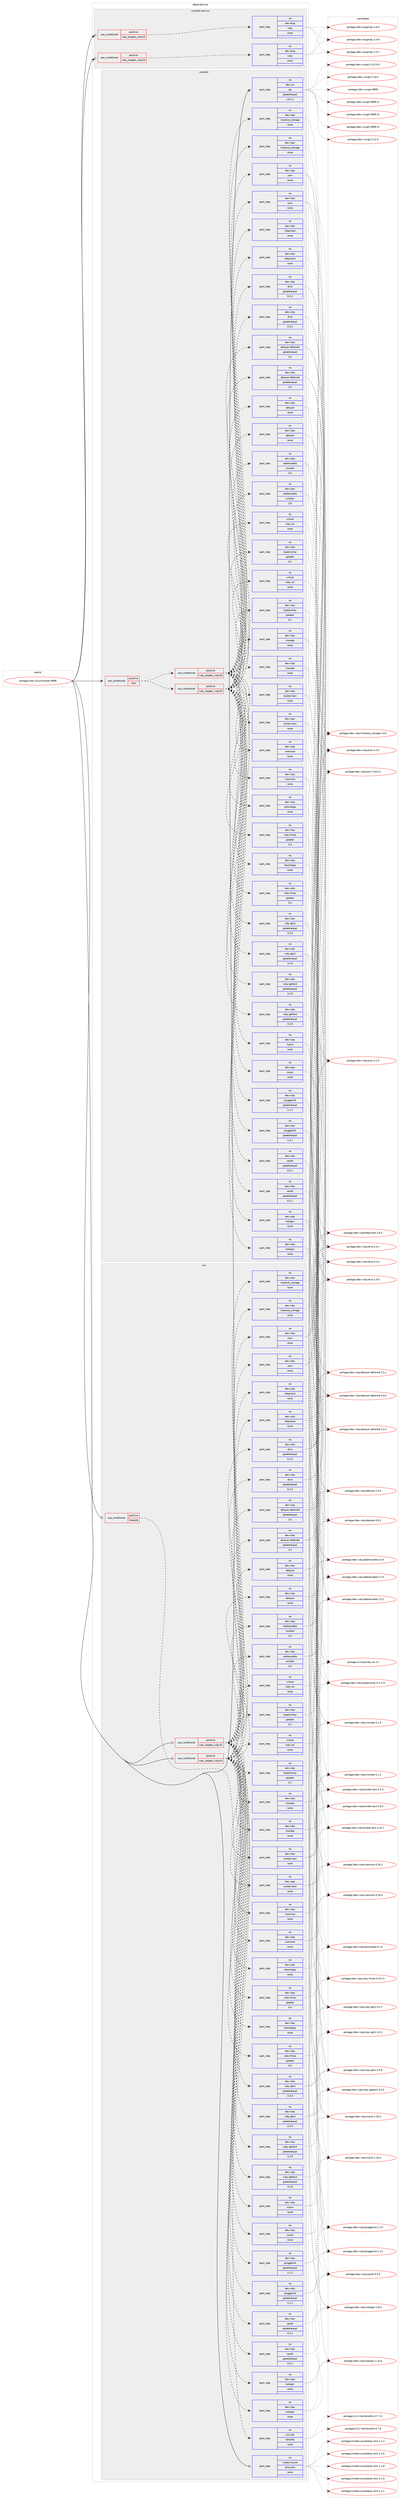 digraph prolog {

# *************
# Graph options
# *************

newrank=true;
concentrate=true;
compound=true;
graph [rankdir=LR,fontname=Helvetica,fontsize=10,ranksep=1.5];#, ranksep=2.5, nodesep=0.2];
edge  [arrowhead=vee];
node  [fontname=Helvetica,fontsize=10];

# **********
# The ebuild
# **********

subgraph cluster_leftcol {
color=gray;
rank=same;
label=<<i>ebuild</i>>;
id [label="portage://net-misc/mikutter-9999", color=red, width=4, href="../net-misc/mikutter-9999.svg"];
}

# ****************
# The dependencies
# ****************

subgraph cluster_midcol {
color=gray;
label=<<i>dependencies</i>>;
subgraph cluster_compile {
fillcolor="#eeeeee";
style=filled;
label=<<i>compile</i>>;
subgraph cond91936 {
dependency367216 [label=<<TABLE BORDER="0" CELLBORDER="1" CELLSPACING="0" CELLPADDING="4"><TR><TD ROWSPAN="3" CELLPADDING="10">use_conditional</TD></TR><TR><TD>positive</TD></TR><TR><TD>test</TD></TR></TABLE>>, shape=none, color=red];
subgraph cond91937 {
dependency367217 [label=<<TABLE BORDER="0" CELLBORDER="1" CELLSPACING="0" CELLPADDING="4"><TR><TD ROWSPAN="3" CELLPADDING="10">use_conditional</TD></TR><TR><TD>positive</TD></TR><TR><TD>ruby_targets_ruby24</TD></TR></TABLE>>, shape=none, color=red];
subgraph pack269167 {
dependency367218 [label=<<TABLE BORDER="0" CELLBORDER="1" CELLSPACING="0" CELLPADDING="4" WIDTH="220"><TR><TD ROWSPAN="6" CELLPADDING="30">pack_dep</TD></TR><TR><TD WIDTH="110">no</TD></TR><TR><TD>dev-ruby</TD></TR><TR><TD>addressable</TD></TR><TR><TD>smaller</TD></TR><TR><TD>2.6</TD></TR></TABLE>>, shape=none, color=blue];
}
dependency367217:e -> dependency367218:w [weight=20,style="dashed",arrowhead="vee"];
subgraph pack269168 {
dependency367219 [label=<<TABLE BORDER="0" CELLBORDER="1" CELLSPACING="0" CELLPADDING="4" WIDTH="220"><TR><TD ROWSPAN="6" CELLPADDING="30">pack_dep</TD></TR><TR><TD WIDTH="110">no</TD></TR><TR><TD>dev-ruby</TD></TR><TR><TD>delayer</TD></TR><TR><TD>none</TD></TR><TR><TD></TD></TR></TABLE>>, shape=none, color=blue];
}
dependency367217:e -> dependency367219:w [weight=20,style="dashed",arrowhead="vee"];
subgraph pack269169 {
dependency367220 [label=<<TABLE BORDER="0" CELLBORDER="1" CELLSPACING="0" CELLPADDING="4" WIDTH="220"><TR><TD ROWSPAN="6" CELLPADDING="30">pack_dep</TD></TR><TR><TD WIDTH="110">no</TD></TR><TR><TD>dev-ruby</TD></TR><TR><TD>delayer-deferred</TD></TR><TR><TD>greaterequal</TD></TR><TR><TD>2.0</TD></TR></TABLE>>, shape=none, color=blue];
}
dependency367217:e -> dependency367220:w [weight=20,style="dashed",arrowhead="vee"];
subgraph pack269170 {
dependency367221 [label=<<TABLE BORDER="0" CELLBORDER="1" CELLSPACING="0" CELLPADDING="4" WIDTH="220"><TR><TD ROWSPAN="6" CELLPADDING="30">pack_dep</TD></TR><TR><TD WIDTH="110">no</TD></TR><TR><TD>dev-ruby</TD></TR><TR><TD>diva</TD></TR><TR><TD>greaterequal</TD></TR><TR><TD>0.3.2</TD></TR></TABLE>>, shape=none, color=blue];
}
dependency367217:e -> dependency367221:w [weight=20,style="dashed",arrowhead="vee"];
subgraph pack269171 {
dependency367222 [label=<<TABLE BORDER="0" CELLBORDER="1" CELLSPACING="0" CELLPADDING="4" WIDTH="220"><TR><TD ROWSPAN="6" CELLPADDING="30">pack_dep</TD></TR><TR><TD WIDTH="110">no</TD></TR><TR><TD>dev-ruby</TD></TR><TR><TD>httpclient</TD></TR><TR><TD>none</TD></TR><TR><TD></TD></TR></TABLE>>, shape=none, color=blue];
}
dependency367217:e -> dependency367222:w [weight=20,style="dashed",arrowhead="vee"];
subgraph pack269172 {
dependency367223 [label=<<TABLE BORDER="0" CELLBORDER="1" CELLSPACING="0" CELLPADDING="4" WIDTH="220"><TR><TD ROWSPAN="6" CELLPADDING="30">pack_dep</TD></TR><TR><TD WIDTH="110">no</TD></TR><TR><TD>dev-ruby</TD></TR><TR><TD>json</TD></TR><TR><TD>none</TD></TR><TR><TD></TD></TR></TABLE>>, shape=none, color=blue];
}
dependency367217:e -> dependency367223:w [weight=20,style="dashed",arrowhead="vee"];
subgraph pack269173 {
dependency367224 [label=<<TABLE BORDER="0" CELLBORDER="1" CELLSPACING="0" CELLPADDING="4" WIDTH="220"><TR><TD ROWSPAN="6" CELLPADDING="30">pack_dep</TD></TR><TR><TD WIDTH="110">no</TD></TR><TR><TD>dev-ruby</TD></TR><TR><TD>instance_storage</TD></TR><TR><TD>none</TD></TR><TR><TD></TD></TR></TABLE>>, shape=none, color=blue];
}
dependency367217:e -> dependency367224:w [weight=20,style="dashed",arrowhead="vee"];
subgraph pack269174 {
dependency367225 [label=<<TABLE BORDER="0" CELLBORDER="1" CELLSPACING="0" CELLPADDING="4" WIDTH="220"><TR><TD ROWSPAN="6" CELLPADDING="30">pack_dep</TD></TR><TR><TD WIDTH="110">no</TD></TR><TR><TD>dev-ruby</TD></TR><TR><TD>memoist</TD></TR><TR><TD>none</TD></TR><TR><TD></TD></TR></TABLE>>, shape=none, color=blue];
}
dependency367217:e -> dependency367225:w [weight=20,style="dashed",arrowhead="vee"];
subgraph pack269175 {
dependency367226 [label=<<TABLE BORDER="0" CELLBORDER="1" CELLSPACING="0" CELLPADDING="4" WIDTH="220"><TR><TD ROWSPAN="6" CELLPADDING="30">pack_dep</TD></TR><TR><TD WIDTH="110">no</TD></TR><TR><TD>dev-ruby</TD></TR><TR><TD>moneta</TD></TR><TR><TD>none</TD></TR><TR><TD></TD></TR></TABLE>>, shape=none, color=blue];
}
dependency367217:e -> dependency367226:w [weight=20,style="dashed",arrowhead="vee"];
subgraph pack269176 {
dependency367227 [label=<<TABLE BORDER="0" CELLBORDER="1" CELLSPACING="0" CELLPADDING="4" WIDTH="220"><TR><TD ROWSPAN="6" CELLPADDING="30">pack_dep</TD></TR><TR><TD WIDTH="110">no</TD></TR><TR><TD>dev-ruby</TD></TR><TR><TD>nokogiri</TD></TR><TR><TD>none</TD></TR><TR><TD></TD></TR></TABLE>>, shape=none, color=blue];
}
dependency367217:e -> dependency367227:w [weight=20,style="dashed",arrowhead="vee"];
subgraph pack269177 {
dependency367228 [label=<<TABLE BORDER="0" CELLBORDER="1" CELLSPACING="0" CELLPADDING="4" WIDTH="220"><TR><TD ROWSPAN="6" CELLPADDING="30">pack_dep</TD></TR><TR><TD WIDTH="110">no</TD></TR><TR><TD>dev-ruby</TD></TR><TR><TD>oauth</TD></TR><TR><TD>greaterequal</TD></TR><TR><TD>0.5.1</TD></TR></TABLE>>, shape=none, color=blue];
}
dependency367217:e -> dependency367228:w [weight=20,style="dashed",arrowhead="vee"];
subgraph pack269178 {
dependency367229 [label=<<TABLE BORDER="0" CELLBORDER="1" CELLSPACING="0" CELLPADDING="4" WIDTH="220"><TR><TD ROWSPAN="6" CELLPADDING="30">pack_dep</TD></TR><TR><TD WIDTH="110">no</TD></TR><TR><TD>dev-ruby</TD></TR><TR><TD>pluggaloid</TD></TR><TR><TD>greaterequal</TD></TR><TR><TD>1.1.1</TD></TR></TABLE>>, shape=none, color=blue];
}
dependency367217:e -> dependency367229:w [weight=20,style="dashed",arrowhead="vee"];
subgraph pack269179 {
dependency367230 [label=<<TABLE BORDER="0" CELLBORDER="1" CELLSPACING="0" CELLPADDING="4" WIDTH="220"><TR><TD ROWSPAN="6" CELLPADDING="30">pack_dep</TD></TR><TR><TD WIDTH="110">no</TD></TR><TR><TD>dev-ruby</TD></TR><TR><TD>rcairo</TD></TR><TR><TD>none</TD></TR><TR><TD></TD></TR></TABLE>>, shape=none, color=blue];
}
dependency367217:e -> dependency367230:w [weight=20,style="dashed",arrowhead="vee"];
subgraph pack269180 {
dependency367231 [label=<<TABLE BORDER="0" CELLBORDER="1" CELLSPACING="0" CELLPADDING="4" WIDTH="220"><TR><TD ROWSPAN="6" CELLPADDING="30">pack_dep</TD></TR><TR><TD WIDTH="110">no</TD></TR><TR><TD>dev-ruby</TD></TR><TR><TD>ruby-gettext</TD></TR><TR><TD>greaterequal</TD></TR><TR><TD>3.2.9</TD></TR></TABLE>>, shape=none, color=blue];
}
dependency367217:e -> dependency367231:w [weight=20,style="dashed",arrowhead="vee"];
subgraph pack269181 {
dependency367232 [label=<<TABLE BORDER="0" CELLBORDER="1" CELLSPACING="0" CELLPADDING="4" WIDTH="220"><TR><TD ROWSPAN="6" CELLPADDING="30">pack_dep</TD></TR><TR><TD WIDTH="110">no</TD></TR><TR><TD>dev-ruby</TD></TR><TR><TD>ruby-gtk2</TD></TR><TR><TD>greaterequal</TD></TR><TR><TD>3.3.0</TD></TR></TABLE>>, shape=none, color=blue];
}
dependency367217:e -> dependency367232:w [weight=20,style="dashed",arrowhead="vee"];
subgraph pack269182 {
dependency367233 [label=<<TABLE BORDER="0" CELLBORDER="1" CELLSPACING="0" CELLPADDING="4" WIDTH="220"><TR><TD ROWSPAN="6" CELLPADDING="30">pack_dep</TD></TR><TR><TD WIDTH="110">no</TD></TR><TR><TD>dev-ruby</TD></TR><TR><TD>ruby-hmac</TD></TR><TR><TD>greater</TD></TR><TR><TD>0.4</TD></TR></TABLE>>, shape=none, color=blue];
}
dependency367217:e -> dependency367233:w [weight=20,style="dashed",arrowhead="vee"];
subgraph pack269183 {
dependency367234 [label=<<TABLE BORDER="0" CELLBORDER="1" CELLSPACING="0" CELLPADDING="4" WIDTH="220"><TR><TD ROWSPAN="6" CELLPADDING="30">pack_dep</TD></TR><TR><TD WIDTH="110">no</TD></TR><TR><TD>dev-ruby</TD></TR><TR><TD>totoridipjp</TD></TR><TR><TD>none</TD></TR><TR><TD></TD></TR></TABLE>>, shape=none, color=blue];
}
dependency367217:e -> dependency367234:w [weight=20,style="dashed",arrowhead="vee"];
subgraph pack269184 {
dependency367235 [label=<<TABLE BORDER="0" CELLBORDER="1" CELLSPACING="0" CELLPADDING="4" WIDTH="220"><TR><TD ROWSPAN="6" CELLPADDING="30">pack_dep</TD></TR><TR><TD WIDTH="110">no</TD></TR><TR><TD>dev-ruby</TD></TR><TR><TD>twitter-text</TD></TR><TR><TD>none</TD></TR><TR><TD></TD></TR></TABLE>>, shape=none, color=blue];
}
dependency367217:e -> dependency367235:w [weight=20,style="dashed",arrowhead="vee"];
subgraph pack269185 {
dependency367236 [label=<<TABLE BORDER="0" CELLBORDER="1" CELLSPACING="0" CELLPADDING="4" WIDTH="220"><TR><TD ROWSPAN="6" CELLPADDING="30">pack_dep</TD></TR><TR><TD WIDTH="110">no</TD></TR><TR><TD>dev-ruby</TD></TR><TR><TD>typed-array</TD></TR><TR><TD>greater</TD></TR><TR><TD>0.1</TD></TR></TABLE>>, shape=none, color=blue];
}
dependency367217:e -> dependency367236:w [weight=20,style="dashed",arrowhead="vee"];
subgraph pack269186 {
dependency367237 [label=<<TABLE BORDER="0" CELLBORDER="1" CELLSPACING="0" CELLPADDING="4" WIDTH="220"><TR><TD ROWSPAN="6" CELLPADDING="30">pack_dep</TD></TR><TR><TD WIDTH="110">no</TD></TR><TR><TD>virtual</TD></TR><TR><TD>ruby-ssl</TD></TR><TR><TD>none</TD></TR><TR><TD></TD></TR></TABLE>>, shape=none, color=blue];
}
dependency367217:e -> dependency367237:w [weight=20,style="dashed",arrowhead="vee"];
}
dependency367216:e -> dependency367217:w [weight=20,style="dashed",arrowhead="vee"];
subgraph cond91938 {
dependency367238 [label=<<TABLE BORDER="0" CELLBORDER="1" CELLSPACING="0" CELLPADDING="4"><TR><TD ROWSPAN="3" CELLPADDING="10">use_conditional</TD></TR><TR><TD>positive</TD></TR><TR><TD>ruby_targets_ruby25</TD></TR></TABLE>>, shape=none, color=red];
subgraph pack269187 {
dependency367239 [label=<<TABLE BORDER="0" CELLBORDER="1" CELLSPACING="0" CELLPADDING="4" WIDTH="220"><TR><TD ROWSPAN="6" CELLPADDING="30">pack_dep</TD></TR><TR><TD WIDTH="110">no</TD></TR><TR><TD>dev-ruby</TD></TR><TR><TD>addressable</TD></TR><TR><TD>smaller</TD></TR><TR><TD>2.6</TD></TR></TABLE>>, shape=none, color=blue];
}
dependency367238:e -> dependency367239:w [weight=20,style="dashed",arrowhead="vee"];
subgraph pack269188 {
dependency367240 [label=<<TABLE BORDER="0" CELLBORDER="1" CELLSPACING="0" CELLPADDING="4" WIDTH="220"><TR><TD ROWSPAN="6" CELLPADDING="30">pack_dep</TD></TR><TR><TD WIDTH="110">no</TD></TR><TR><TD>dev-ruby</TD></TR><TR><TD>delayer</TD></TR><TR><TD>none</TD></TR><TR><TD></TD></TR></TABLE>>, shape=none, color=blue];
}
dependency367238:e -> dependency367240:w [weight=20,style="dashed",arrowhead="vee"];
subgraph pack269189 {
dependency367241 [label=<<TABLE BORDER="0" CELLBORDER="1" CELLSPACING="0" CELLPADDING="4" WIDTH="220"><TR><TD ROWSPAN="6" CELLPADDING="30">pack_dep</TD></TR><TR><TD WIDTH="110">no</TD></TR><TR><TD>dev-ruby</TD></TR><TR><TD>delayer-deferred</TD></TR><TR><TD>greaterequal</TD></TR><TR><TD>2.0</TD></TR></TABLE>>, shape=none, color=blue];
}
dependency367238:e -> dependency367241:w [weight=20,style="dashed",arrowhead="vee"];
subgraph pack269190 {
dependency367242 [label=<<TABLE BORDER="0" CELLBORDER="1" CELLSPACING="0" CELLPADDING="4" WIDTH="220"><TR><TD ROWSPAN="6" CELLPADDING="30">pack_dep</TD></TR><TR><TD WIDTH="110">no</TD></TR><TR><TD>dev-ruby</TD></TR><TR><TD>diva</TD></TR><TR><TD>greaterequal</TD></TR><TR><TD>0.3.2</TD></TR></TABLE>>, shape=none, color=blue];
}
dependency367238:e -> dependency367242:w [weight=20,style="dashed",arrowhead="vee"];
subgraph pack269191 {
dependency367243 [label=<<TABLE BORDER="0" CELLBORDER="1" CELLSPACING="0" CELLPADDING="4" WIDTH="220"><TR><TD ROWSPAN="6" CELLPADDING="30">pack_dep</TD></TR><TR><TD WIDTH="110">no</TD></TR><TR><TD>dev-ruby</TD></TR><TR><TD>httpclient</TD></TR><TR><TD>none</TD></TR><TR><TD></TD></TR></TABLE>>, shape=none, color=blue];
}
dependency367238:e -> dependency367243:w [weight=20,style="dashed",arrowhead="vee"];
subgraph pack269192 {
dependency367244 [label=<<TABLE BORDER="0" CELLBORDER="1" CELLSPACING="0" CELLPADDING="4" WIDTH="220"><TR><TD ROWSPAN="6" CELLPADDING="30">pack_dep</TD></TR><TR><TD WIDTH="110">no</TD></TR><TR><TD>dev-ruby</TD></TR><TR><TD>json</TD></TR><TR><TD>none</TD></TR><TR><TD></TD></TR></TABLE>>, shape=none, color=blue];
}
dependency367238:e -> dependency367244:w [weight=20,style="dashed",arrowhead="vee"];
subgraph pack269193 {
dependency367245 [label=<<TABLE BORDER="0" CELLBORDER="1" CELLSPACING="0" CELLPADDING="4" WIDTH="220"><TR><TD ROWSPAN="6" CELLPADDING="30">pack_dep</TD></TR><TR><TD WIDTH="110">no</TD></TR><TR><TD>dev-ruby</TD></TR><TR><TD>instance_storage</TD></TR><TR><TD>none</TD></TR><TR><TD></TD></TR></TABLE>>, shape=none, color=blue];
}
dependency367238:e -> dependency367245:w [weight=20,style="dashed",arrowhead="vee"];
subgraph pack269194 {
dependency367246 [label=<<TABLE BORDER="0" CELLBORDER="1" CELLSPACING="0" CELLPADDING="4" WIDTH="220"><TR><TD ROWSPAN="6" CELLPADDING="30">pack_dep</TD></TR><TR><TD WIDTH="110">no</TD></TR><TR><TD>dev-ruby</TD></TR><TR><TD>memoist</TD></TR><TR><TD>none</TD></TR><TR><TD></TD></TR></TABLE>>, shape=none, color=blue];
}
dependency367238:e -> dependency367246:w [weight=20,style="dashed",arrowhead="vee"];
subgraph pack269195 {
dependency367247 [label=<<TABLE BORDER="0" CELLBORDER="1" CELLSPACING="0" CELLPADDING="4" WIDTH="220"><TR><TD ROWSPAN="6" CELLPADDING="30">pack_dep</TD></TR><TR><TD WIDTH="110">no</TD></TR><TR><TD>dev-ruby</TD></TR><TR><TD>moneta</TD></TR><TR><TD>none</TD></TR><TR><TD></TD></TR></TABLE>>, shape=none, color=blue];
}
dependency367238:e -> dependency367247:w [weight=20,style="dashed",arrowhead="vee"];
subgraph pack269196 {
dependency367248 [label=<<TABLE BORDER="0" CELLBORDER="1" CELLSPACING="0" CELLPADDING="4" WIDTH="220"><TR><TD ROWSPAN="6" CELLPADDING="30">pack_dep</TD></TR><TR><TD WIDTH="110">no</TD></TR><TR><TD>dev-ruby</TD></TR><TR><TD>nokogiri</TD></TR><TR><TD>none</TD></TR><TR><TD></TD></TR></TABLE>>, shape=none, color=blue];
}
dependency367238:e -> dependency367248:w [weight=20,style="dashed",arrowhead="vee"];
subgraph pack269197 {
dependency367249 [label=<<TABLE BORDER="0" CELLBORDER="1" CELLSPACING="0" CELLPADDING="4" WIDTH="220"><TR><TD ROWSPAN="6" CELLPADDING="30">pack_dep</TD></TR><TR><TD WIDTH="110">no</TD></TR><TR><TD>dev-ruby</TD></TR><TR><TD>oauth</TD></TR><TR><TD>greaterequal</TD></TR><TR><TD>0.5.1</TD></TR></TABLE>>, shape=none, color=blue];
}
dependency367238:e -> dependency367249:w [weight=20,style="dashed",arrowhead="vee"];
subgraph pack269198 {
dependency367250 [label=<<TABLE BORDER="0" CELLBORDER="1" CELLSPACING="0" CELLPADDING="4" WIDTH="220"><TR><TD ROWSPAN="6" CELLPADDING="30">pack_dep</TD></TR><TR><TD WIDTH="110">no</TD></TR><TR><TD>dev-ruby</TD></TR><TR><TD>pluggaloid</TD></TR><TR><TD>greaterequal</TD></TR><TR><TD>1.1.1</TD></TR></TABLE>>, shape=none, color=blue];
}
dependency367238:e -> dependency367250:w [weight=20,style="dashed",arrowhead="vee"];
subgraph pack269199 {
dependency367251 [label=<<TABLE BORDER="0" CELLBORDER="1" CELLSPACING="0" CELLPADDING="4" WIDTH="220"><TR><TD ROWSPAN="6" CELLPADDING="30">pack_dep</TD></TR><TR><TD WIDTH="110">no</TD></TR><TR><TD>dev-ruby</TD></TR><TR><TD>rcairo</TD></TR><TR><TD>none</TD></TR><TR><TD></TD></TR></TABLE>>, shape=none, color=blue];
}
dependency367238:e -> dependency367251:w [weight=20,style="dashed",arrowhead="vee"];
subgraph pack269200 {
dependency367252 [label=<<TABLE BORDER="0" CELLBORDER="1" CELLSPACING="0" CELLPADDING="4" WIDTH="220"><TR><TD ROWSPAN="6" CELLPADDING="30">pack_dep</TD></TR><TR><TD WIDTH="110">no</TD></TR><TR><TD>dev-ruby</TD></TR><TR><TD>ruby-gettext</TD></TR><TR><TD>greaterequal</TD></TR><TR><TD>3.2.9</TD></TR></TABLE>>, shape=none, color=blue];
}
dependency367238:e -> dependency367252:w [weight=20,style="dashed",arrowhead="vee"];
subgraph pack269201 {
dependency367253 [label=<<TABLE BORDER="0" CELLBORDER="1" CELLSPACING="0" CELLPADDING="4" WIDTH="220"><TR><TD ROWSPAN="6" CELLPADDING="30">pack_dep</TD></TR><TR><TD WIDTH="110">no</TD></TR><TR><TD>dev-ruby</TD></TR><TR><TD>ruby-gtk2</TD></TR><TR><TD>greaterequal</TD></TR><TR><TD>3.3.0</TD></TR></TABLE>>, shape=none, color=blue];
}
dependency367238:e -> dependency367253:w [weight=20,style="dashed",arrowhead="vee"];
subgraph pack269202 {
dependency367254 [label=<<TABLE BORDER="0" CELLBORDER="1" CELLSPACING="0" CELLPADDING="4" WIDTH="220"><TR><TD ROWSPAN="6" CELLPADDING="30">pack_dep</TD></TR><TR><TD WIDTH="110">no</TD></TR><TR><TD>dev-ruby</TD></TR><TR><TD>ruby-hmac</TD></TR><TR><TD>greater</TD></TR><TR><TD>0.4</TD></TR></TABLE>>, shape=none, color=blue];
}
dependency367238:e -> dependency367254:w [weight=20,style="dashed",arrowhead="vee"];
subgraph pack269203 {
dependency367255 [label=<<TABLE BORDER="0" CELLBORDER="1" CELLSPACING="0" CELLPADDING="4" WIDTH="220"><TR><TD ROWSPAN="6" CELLPADDING="30">pack_dep</TD></TR><TR><TD WIDTH="110">no</TD></TR><TR><TD>dev-ruby</TD></TR><TR><TD>totoridipjp</TD></TR><TR><TD>none</TD></TR><TR><TD></TD></TR></TABLE>>, shape=none, color=blue];
}
dependency367238:e -> dependency367255:w [weight=20,style="dashed",arrowhead="vee"];
subgraph pack269204 {
dependency367256 [label=<<TABLE BORDER="0" CELLBORDER="1" CELLSPACING="0" CELLPADDING="4" WIDTH="220"><TR><TD ROWSPAN="6" CELLPADDING="30">pack_dep</TD></TR><TR><TD WIDTH="110">no</TD></TR><TR><TD>dev-ruby</TD></TR><TR><TD>twitter-text</TD></TR><TR><TD>none</TD></TR><TR><TD></TD></TR></TABLE>>, shape=none, color=blue];
}
dependency367238:e -> dependency367256:w [weight=20,style="dashed",arrowhead="vee"];
subgraph pack269205 {
dependency367257 [label=<<TABLE BORDER="0" CELLBORDER="1" CELLSPACING="0" CELLPADDING="4" WIDTH="220"><TR><TD ROWSPAN="6" CELLPADDING="30">pack_dep</TD></TR><TR><TD WIDTH="110">no</TD></TR><TR><TD>dev-ruby</TD></TR><TR><TD>typed-array</TD></TR><TR><TD>greater</TD></TR><TR><TD>0.1</TD></TR></TABLE>>, shape=none, color=blue];
}
dependency367238:e -> dependency367257:w [weight=20,style="dashed",arrowhead="vee"];
subgraph pack269206 {
dependency367258 [label=<<TABLE BORDER="0" CELLBORDER="1" CELLSPACING="0" CELLPADDING="4" WIDTH="220"><TR><TD ROWSPAN="6" CELLPADDING="30">pack_dep</TD></TR><TR><TD WIDTH="110">no</TD></TR><TR><TD>virtual</TD></TR><TR><TD>ruby-ssl</TD></TR><TR><TD>none</TD></TR><TR><TD></TD></TR></TABLE>>, shape=none, color=blue];
}
dependency367238:e -> dependency367258:w [weight=20,style="dashed",arrowhead="vee"];
}
dependency367216:e -> dependency367238:w [weight=20,style="dashed",arrowhead="vee"];
}
id:e -> dependency367216:w [weight=20,style="solid",arrowhead="vee"];
subgraph pack269207 {
dependency367259 [label=<<TABLE BORDER="0" CELLBORDER="1" CELLSPACING="0" CELLPADDING="4" WIDTH="220"><TR><TD ROWSPAN="6" CELLPADDING="30">pack_dep</TD></TR><TR><TD WIDTH="110">no</TD></TR><TR><TD>dev-vcs</TD></TR><TR><TD>git</TD></TR><TR><TD>greaterequal</TD></TR><TR><TD>1.8.2.1</TD></TR></TABLE>>, shape=none, color=blue];
}
id:e -> dependency367259:w [weight=20,style="solid",arrowhead="vee"];
}
subgraph cluster_compileandrun {
fillcolor="#eeeeee";
style=filled;
label=<<i>compile and run</i>>;
subgraph cond91939 {
dependency367260 [label=<<TABLE BORDER="0" CELLBORDER="1" CELLSPACING="0" CELLPADDING="4"><TR><TD ROWSPAN="3" CELLPADDING="10">use_conditional</TD></TR><TR><TD>positive</TD></TR><TR><TD>ruby_targets_ruby24</TD></TR></TABLE>>, shape=none, color=red];
subgraph pack269208 {
dependency367261 [label=<<TABLE BORDER="0" CELLBORDER="1" CELLSPACING="0" CELLPADDING="4" WIDTH="220"><TR><TD ROWSPAN="6" CELLPADDING="30">pack_dep</TD></TR><TR><TD WIDTH="110">no</TD></TR><TR><TD>dev-lang</TD></TR><TR><TD>ruby</TD></TR><TR><TD>none</TD></TR><TR><TD></TD></TR></TABLE>>, shape=none, color=blue];
}
dependency367260:e -> dependency367261:w [weight=20,style="dashed",arrowhead="vee"];
}
id:e -> dependency367260:w [weight=20,style="solid",arrowhead="odotvee"];
subgraph cond91940 {
dependency367262 [label=<<TABLE BORDER="0" CELLBORDER="1" CELLSPACING="0" CELLPADDING="4"><TR><TD ROWSPAN="3" CELLPADDING="10">use_conditional</TD></TR><TR><TD>positive</TD></TR><TR><TD>ruby_targets_ruby25</TD></TR></TABLE>>, shape=none, color=red];
subgraph pack269209 {
dependency367263 [label=<<TABLE BORDER="0" CELLBORDER="1" CELLSPACING="0" CELLPADDING="4" WIDTH="220"><TR><TD ROWSPAN="6" CELLPADDING="30">pack_dep</TD></TR><TR><TD WIDTH="110">no</TD></TR><TR><TD>dev-lang</TD></TR><TR><TD>ruby</TD></TR><TR><TD>none</TD></TR><TR><TD></TD></TR></TABLE>>, shape=none, color=blue];
}
dependency367262:e -> dependency367263:w [weight=20,style="dashed",arrowhead="vee"];
}
id:e -> dependency367262:w [weight=20,style="solid",arrowhead="odotvee"];
}
subgraph cluster_run {
fillcolor="#eeeeee";
style=filled;
label=<<i>run</i>>;
subgraph cond91941 {
dependency367264 [label=<<TABLE BORDER="0" CELLBORDER="1" CELLSPACING="0" CELLPADDING="4"><TR><TD ROWSPAN="3" CELLPADDING="10">use_conditional</TD></TR><TR><TD>positive</TD></TR><TR><TD>libnotify</TD></TR></TABLE>>, shape=none, color=red];
subgraph pack269210 {
dependency367265 [label=<<TABLE BORDER="0" CELLBORDER="1" CELLSPACING="0" CELLPADDING="4" WIDTH="220"><TR><TD ROWSPAN="6" CELLPADDING="30">pack_dep</TD></TR><TR><TD WIDTH="110">no</TD></TR><TR><TD>x11-libs</TD></TR><TR><TD>libnotify</TD></TR><TR><TD>none</TD></TR><TR><TD></TD></TR></TABLE>>, shape=none, color=blue];
}
dependency367264:e -> dependency367265:w [weight=20,style="dashed",arrowhead="vee"];
}
id:e -> dependency367264:w [weight=20,style="solid",arrowhead="odot"];
subgraph cond91942 {
dependency367266 [label=<<TABLE BORDER="0" CELLBORDER="1" CELLSPACING="0" CELLPADDING="4"><TR><TD ROWSPAN="3" CELLPADDING="10">use_conditional</TD></TR><TR><TD>positive</TD></TR><TR><TD>ruby_targets_ruby24</TD></TR></TABLE>>, shape=none, color=red];
subgraph pack269211 {
dependency367267 [label=<<TABLE BORDER="0" CELLBORDER="1" CELLSPACING="0" CELLPADDING="4" WIDTH="220"><TR><TD ROWSPAN="6" CELLPADDING="30">pack_dep</TD></TR><TR><TD WIDTH="110">no</TD></TR><TR><TD>dev-ruby</TD></TR><TR><TD>addressable</TD></TR><TR><TD>smaller</TD></TR><TR><TD>2.6</TD></TR></TABLE>>, shape=none, color=blue];
}
dependency367266:e -> dependency367267:w [weight=20,style="dashed",arrowhead="vee"];
subgraph pack269212 {
dependency367268 [label=<<TABLE BORDER="0" CELLBORDER="1" CELLSPACING="0" CELLPADDING="4" WIDTH="220"><TR><TD ROWSPAN="6" CELLPADDING="30">pack_dep</TD></TR><TR><TD WIDTH="110">no</TD></TR><TR><TD>dev-ruby</TD></TR><TR><TD>delayer</TD></TR><TR><TD>none</TD></TR><TR><TD></TD></TR></TABLE>>, shape=none, color=blue];
}
dependency367266:e -> dependency367268:w [weight=20,style="dashed",arrowhead="vee"];
subgraph pack269213 {
dependency367269 [label=<<TABLE BORDER="0" CELLBORDER="1" CELLSPACING="0" CELLPADDING="4" WIDTH="220"><TR><TD ROWSPAN="6" CELLPADDING="30">pack_dep</TD></TR><TR><TD WIDTH="110">no</TD></TR><TR><TD>dev-ruby</TD></TR><TR><TD>delayer-deferred</TD></TR><TR><TD>greaterequal</TD></TR><TR><TD>2.0</TD></TR></TABLE>>, shape=none, color=blue];
}
dependency367266:e -> dependency367269:w [weight=20,style="dashed",arrowhead="vee"];
subgraph pack269214 {
dependency367270 [label=<<TABLE BORDER="0" CELLBORDER="1" CELLSPACING="0" CELLPADDING="4" WIDTH="220"><TR><TD ROWSPAN="6" CELLPADDING="30">pack_dep</TD></TR><TR><TD WIDTH="110">no</TD></TR><TR><TD>dev-ruby</TD></TR><TR><TD>diva</TD></TR><TR><TD>greaterequal</TD></TR><TR><TD>0.3.2</TD></TR></TABLE>>, shape=none, color=blue];
}
dependency367266:e -> dependency367270:w [weight=20,style="dashed",arrowhead="vee"];
subgraph pack269215 {
dependency367271 [label=<<TABLE BORDER="0" CELLBORDER="1" CELLSPACING="0" CELLPADDING="4" WIDTH="220"><TR><TD ROWSPAN="6" CELLPADDING="30">pack_dep</TD></TR><TR><TD WIDTH="110">no</TD></TR><TR><TD>dev-ruby</TD></TR><TR><TD>httpclient</TD></TR><TR><TD>none</TD></TR><TR><TD></TD></TR></TABLE>>, shape=none, color=blue];
}
dependency367266:e -> dependency367271:w [weight=20,style="dashed",arrowhead="vee"];
subgraph pack269216 {
dependency367272 [label=<<TABLE BORDER="0" CELLBORDER="1" CELLSPACING="0" CELLPADDING="4" WIDTH="220"><TR><TD ROWSPAN="6" CELLPADDING="30">pack_dep</TD></TR><TR><TD WIDTH="110">no</TD></TR><TR><TD>dev-ruby</TD></TR><TR><TD>json</TD></TR><TR><TD>none</TD></TR><TR><TD></TD></TR></TABLE>>, shape=none, color=blue];
}
dependency367266:e -> dependency367272:w [weight=20,style="dashed",arrowhead="vee"];
subgraph pack269217 {
dependency367273 [label=<<TABLE BORDER="0" CELLBORDER="1" CELLSPACING="0" CELLPADDING="4" WIDTH="220"><TR><TD ROWSPAN="6" CELLPADDING="30">pack_dep</TD></TR><TR><TD WIDTH="110">no</TD></TR><TR><TD>dev-ruby</TD></TR><TR><TD>instance_storage</TD></TR><TR><TD>none</TD></TR><TR><TD></TD></TR></TABLE>>, shape=none, color=blue];
}
dependency367266:e -> dependency367273:w [weight=20,style="dashed",arrowhead="vee"];
subgraph pack269218 {
dependency367274 [label=<<TABLE BORDER="0" CELLBORDER="1" CELLSPACING="0" CELLPADDING="4" WIDTH="220"><TR><TD ROWSPAN="6" CELLPADDING="30">pack_dep</TD></TR><TR><TD WIDTH="110">no</TD></TR><TR><TD>dev-ruby</TD></TR><TR><TD>memoist</TD></TR><TR><TD>none</TD></TR><TR><TD></TD></TR></TABLE>>, shape=none, color=blue];
}
dependency367266:e -> dependency367274:w [weight=20,style="dashed",arrowhead="vee"];
subgraph pack269219 {
dependency367275 [label=<<TABLE BORDER="0" CELLBORDER="1" CELLSPACING="0" CELLPADDING="4" WIDTH="220"><TR><TD ROWSPAN="6" CELLPADDING="30">pack_dep</TD></TR><TR><TD WIDTH="110">no</TD></TR><TR><TD>dev-ruby</TD></TR><TR><TD>moneta</TD></TR><TR><TD>none</TD></TR><TR><TD></TD></TR></TABLE>>, shape=none, color=blue];
}
dependency367266:e -> dependency367275:w [weight=20,style="dashed",arrowhead="vee"];
subgraph pack269220 {
dependency367276 [label=<<TABLE BORDER="0" CELLBORDER="1" CELLSPACING="0" CELLPADDING="4" WIDTH="220"><TR><TD ROWSPAN="6" CELLPADDING="30">pack_dep</TD></TR><TR><TD WIDTH="110">no</TD></TR><TR><TD>dev-ruby</TD></TR><TR><TD>nokogiri</TD></TR><TR><TD>none</TD></TR><TR><TD></TD></TR></TABLE>>, shape=none, color=blue];
}
dependency367266:e -> dependency367276:w [weight=20,style="dashed",arrowhead="vee"];
subgraph pack269221 {
dependency367277 [label=<<TABLE BORDER="0" CELLBORDER="1" CELLSPACING="0" CELLPADDING="4" WIDTH="220"><TR><TD ROWSPAN="6" CELLPADDING="30">pack_dep</TD></TR><TR><TD WIDTH="110">no</TD></TR><TR><TD>dev-ruby</TD></TR><TR><TD>oauth</TD></TR><TR><TD>greaterequal</TD></TR><TR><TD>0.5.1</TD></TR></TABLE>>, shape=none, color=blue];
}
dependency367266:e -> dependency367277:w [weight=20,style="dashed",arrowhead="vee"];
subgraph pack269222 {
dependency367278 [label=<<TABLE BORDER="0" CELLBORDER="1" CELLSPACING="0" CELLPADDING="4" WIDTH="220"><TR><TD ROWSPAN="6" CELLPADDING="30">pack_dep</TD></TR><TR><TD WIDTH="110">no</TD></TR><TR><TD>dev-ruby</TD></TR><TR><TD>pluggaloid</TD></TR><TR><TD>greaterequal</TD></TR><TR><TD>1.1.1</TD></TR></TABLE>>, shape=none, color=blue];
}
dependency367266:e -> dependency367278:w [weight=20,style="dashed",arrowhead="vee"];
subgraph pack269223 {
dependency367279 [label=<<TABLE BORDER="0" CELLBORDER="1" CELLSPACING="0" CELLPADDING="4" WIDTH="220"><TR><TD ROWSPAN="6" CELLPADDING="30">pack_dep</TD></TR><TR><TD WIDTH="110">no</TD></TR><TR><TD>dev-ruby</TD></TR><TR><TD>rcairo</TD></TR><TR><TD>none</TD></TR><TR><TD></TD></TR></TABLE>>, shape=none, color=blue];
}
dependency367266:e -> dependency367279:w [weight=20,style="dashed",arrowhead="vee"];
subgraph pack269224 {
dependency367280 [label=<<TABLE BORDER="0" CELLBORDER="1" CELLSPACING="0" CELLPADDING="4" WIDTH="220"><TR><TD ROWSPAN="6" CELLPADDING="30">pack_dep</TD></TR><TR><TD WIDTH="110">no</TD></TR><TR><TD>dev-ruby</TD></TR><TR><TD>ruby-gettext</TD></TR><TR><TD>greaterequal</TD></TR><TR><TD>3.2.9</TD></TR></TABLE>>, shape=none, color=blue];
}
dependency367266:e -> dependency367280:w [weight=20,style="dashed",arrowhead="vee"];
subgraph pack269225 {
dependency367281 [label=<<TABLE BORDER="0" CELLBORDER="1" CELLSPACING="0" CELLPADDING="4" WIDTH="220"><TR><TD ROWSPAN="6" CELLPADDING="30">pack_dep</TD></TR><TR><TD WIDTH="110">no</TD></TR><TR><TD>dev-ruby</TD></TR><TR><TD>ruby-gtk2</TD></TR><TR><TD>greaterequal</TD></TR><TR><TD>3.3.0</TD></TR></TABLE>>, shape=none, color=blue];
}
dependency367266:e -> dependency367281:w [weight=20,style="dashed",arrowhead="vee"];
subgraph pack269226 {
dependency367282 [label=<<TABLE BORDER="0" CELLBORDER="1" CELLSPACING="0" CELLPADDING="4" WIDTH="220"><TR><TD ROWSPAN="6" CELLPADDING="30">pack_dep</TD></TR><TR><TD WIDTH="110">no</TD></TR><TR><TD>dev-ruby</TD></TR><TR><TD>ruby-hmac</TD></TR><TR><TD>greater</TD></TR><TR><TD>0.4</TD></TR></TABLE>>, shape=none, color=blue];
}
dependency367266:e -> dependency367282:w [weight=20,style="dashed",arrowhead="vee"];
subgraph pack269227 {
dependency367283 [label=<<TABLE BORDER="0" CELLBORDER="1" CELLSPACING="0" CELLPADDING="4" WIDTH="220"><TR><TD ROWSPAN="6" CELLPADDING="30">pack_dep</TD></TR><TR><TD WIDTH="110">no</TD></TR><TR><TD>dev-ruby</TD></TR><TR><TD>totoridipjp</TD></TR><TR><TD>none</TD></TR><TR><TD></TD></TR></TABLE>>, shape=none, color=blue];
}
dependency367266:e -> dependency367283:w [weight=20,style="dashed",arrowhead="vee"];
subgraph pack269228 {
dependency367284 [label=<<TABLE BORDER="0" CELLBORDER="1" CELLSPACING="0" CELLPADDING="4" WIDTH="220"><TR><TD ROWSPAN="6" CELLPADDING="30">pack_dep</TD></TR><TR><TD WIDTH="110">no</TD></TR><TR><TD>dev-ruby</TD></TR><TR><TD>twitter-text</TD></TR><TR><TD>none</TD></TR><TR><TD></TD></TR></TABLE>>, shape=none, color=blue];
}
dependency367266:e -> dependency367284:w [weight=20,style="dashed",arrowhead="vee"];
subgraph pack269229 {
dependency367285 [label=<<TABLE BORDER="0" CELLBORDER="1" CELLSPACING="0" CELLPADDING="4" WIDTH="220"><TR><TD ROWSPAN="6" CELLPADDING="30">pack_dep</TD></TR><TR><TD WIDTH="110">no</TD></TR><TR><TD>dev-ruby</TD></TR><TR><TD>typed-array</TD></TR><TR><TD>greater</TD></TR><TR><TD>0.1</TD></TR></TABLE>>, shape=none, color=blue];
}
dependency367266:e -> dependency367285:w [weight=20,style="dashed",arrowhead="vee"];
subgraph pack269230 {
dependency367286 [label=<<TABLE BORDER="0" CELLBORDER="1" CELLSPACING="0" CELLPADDING="4" WIDTH="220"><TR><TD ROWSPAN="6" CELLPADDING="30">pack_dep</TD></TR><TR><TD WIDTH="110">no</TD></TR><TR><TD>virtual</TD></TR><TR><TD>ruby-ssl</TD></TR><TR><TD>none</TD></TR><TR><TD></TD></TR></TABLE>>, shape=none, color=blue];
}
dependency367266:e -> dependency367286:w [weight=20,style="dashed",arrowhead="vee"];
}
id:e -> dependency367266:w [weight=20,style="solid",arrowhead="odot"];
subgraph cond91943 {
dependency367287 [label=<<TABLE BORDER="0" CELLBORDER="1" CELLSPACING="0" CELLPADDING="4"><TR><TD ROWSPAN="3" CELLPADDING="10">use_conditional</TD></TR><TR><TD>positive</TD></TR><TR><TD>ruby_targets_ruby25</TD></TR></TABLE>>, shape=none, color=red];
subgraph pack269231 {
dependency367288 [label=<<TABLE BORDER="0" CELLBORDER="1" CELLSPACING="0" CELLPADDING="4" WIDTH="220"><TR><TD ROWSPAN="6" CELLPADDING="30">pack_dep</TD></TR><TR><TD WIDTH="110">no</TD></TR><TR><TD>dev-ruby</TD></TR><TR><TD>addressable</TD></TR><TR><TD>smaller</TD></TR><TR><TD>2.6</TD></TR></TABLE>>, shape=none, color=blue];
}
dependency367287:e -> dependency367288:w [weight=20,style="dashed",arrowhead="vee"];
subgraph pack269232 {
dependency367289 [label=<<TABLE BORDER="0" CELLBORDER="1" CELLSPACING="0" CELLPADDING="4" WIDTH="220"><TR><TD ROWSPAN="6" CELLPADDING="30">pack_dep</TD></TR><TR><TD WIDTH="110">no</TD></TR><TR><TD>dev-ruby</TD></TR><TR><TD>delayer</TD></TR><TR><TD>none</TD></TR><TR><TD></TD></TR></TABLE>>, shape=none, color=blue];
}
dependency367287:e -> dependency367289:w [weight=20,style="dashed",arrowhead="vee"];
subgraph pack269233 {
dependency367290 [label=<<TABLE BORDER="0" CELLBORDER="1" CELLSPACING="0" CELLPADDING="4" WIDTH="220"><TR><TD ROWSPAN="6" CELLPADDING="30">pack_dep</TD></TR><TR><TD WIDTH="110">no</TD></TR><TR><TD>dev-ruby</TD></TR><TR><TD>delayer-deferred</TD></TR><TR><TD>greaterequal</TD></TR><TR><TD>2.0</TD></TR></TABLE>>, shape=none, color=blue];
}
dependency367287:e -> dependency367290:w [weight=20,style="dashed",arrowhead="vee"];
subgraph pack269234 {
dependency367291 [label=<<TABLE BORDER="0" CELLBORDER="1" CELLSPACING="0" CELLPADDING="4" WIDTH="220"><TR><TD ROWSPAN="6" CELLPADDING="30">pack_dep</TD></TR><TR><TD WIDTH="110">no</TD></TR><TR><TD>dev-ruby</TD></TR><TR><TD>diva</TD></TR><TR><TD>greaterequal</TD></TR><TR><TD>0.3.2</TD></TR></TABLE>>, shape=none, color=blue];
}
dependency367287:e -> dependency367291:w [weight=20,style="dashed",arrowhead="vee"];
subgraph pack269235 {
dependency367292 [label=<<TABLE BORDER="0" CELLBORDER="1" CELLSPACING="0" CELLPADDING="4" WIDTH="220"><TR><TD ROWSPAN="6" CELLPADDING="30">pack_dep</TD></TR><TR><TD WIDTH="110">no</TD></TR><TR><TD>dev-ruby</TD></TR><TR><TD>httpclient</TD></TR><TR><TD>none</TD></TR><TR><TD></TD></TR></TABLE>>, shape=none, color=blue];
}
dependency367287:e -> dependency367292:w [weight=20,style="dashed",arrowhead="vee"];
subgraph pack269236 {
dependency367293 [label=<<TABLE BORDER="0" CELLBORDER="1" CELLSPACING="0" CELLPADDING="4" WIDTH="220"><TR><TD ROWSPAN="6" CELLPADDING="30">pack_dep</TD></TR><TR><TD WIDTH="110">no</TD></TR><TR><TD>dev-ruby</TD></TR><TR><TD>json</TD></TR><TR><TD>none</TD></TR><TR><TD></TD></TR></TABLE>>, shape=none, color=blue];
}
dependency367287:e -> dependency367293:w [weight=20,style="dashed",arrowhead="vee"];
subgraph pack269237 {
dependency367294 [label=<<TABLE BORDER="0" CELLBORDER="1" CELLSPACING="0" CELLPADDING="4" WIDTH="220"><TR><TD ROWSPAN="6" CELLPADDING="30">pack_dep</TD></TR><TR><TD WIDTH="110">no</TD></TR><TR><TD>dev-ruby</TD></TR><TR><TD>instance_storage</TD></TR><TR><TD>none</TD></TR><TR><TD></TD></TR></TABLE>>, shape=none, color=blue];
}
dependency367287:e -> dependency367294:w [weight=20,style="dashed",arrowhead="vee"];
subgraph pack269238 {
dependency367295 [label=<<TABLE BORDER="0" CELLBORDER="1" CELLSPACING="0" CELLPADDING="4" WIDTH="220"><TR><TD ROWSPAN="6" CELLPADDING="30">pack_dep</TD></TR><TR><TD WIDTH="110">no</TD></TR><TR><TD>dev-ruby</TD></TR><TR><TD>memoist</TD></TR><TR><TD>none</TD></TR><TR><TD></TD></TR></TABLE>>, shape=none, color=blue];
}
dependency367287:e -> dependency367295:w [weight=20,style="dashed",arrowhead="vee"];
subgraph pack269239 {
dependency367296 [label=<<TABLE BORDER="0" CELLBORDER="1" CELLSPACING="0" CELLPADDING="4" WIDTH="220"><TR><TD ROWSPAN="6" CELLPADDING="30">pack_dep</TD></TR><TR><TD WIDTH="110">no</TD></TR><TR><TD>dev-ruby</TD></TR><TR><TD>moneta</TD></TR><TR><TD>none</TD></TR><TR><TD></TD></TR></TABLE>>, shape=none, color=blue];
}
dependency367287:e -> dependency367296:w [weight=20,style="dashed",arrowhead="vee"];
subgraph pack269240 {
dependency367297 [label=<<TABLE BORDER="0" CELLBORDER="1" CELLSPACING="0" CELLPADDING="4" WIDTH="220"><TR><TD ROWSPAN="6" CELLPADDING="30">pack_dep</TD></TR><TR><TD WIDTH="110">no</TD></TR><TR><TD>dev-ruby</TD></TR><TR><TD>nokogiri</TD></TR><TR><TD>none</TD></TR><TR><TD></TD></TR></TABLE>>, shape=none, color=blue];
}
dependency367287:e -> dependency367297:w [weight=20,style="dashed",arrowhead="vee"];
subgraph pack269241 {
dependency367298 [label=<<TABLE BORDER="0" CELLBORDER="1" CELLSPACING="0" CELLPADDING="4" WIDTH="220"><TR><TD ROWSPAN="6" CELLPADDING="30">pack_dep</TD></TR><TR><TD WIDTH="110">no</TD></TR><TR><TD>dev-ruby</TD></TR><TR><TD>oauth</TD></TR><TR><TD>greaterequal</TD></TR><TR><TD>0.5.1</TD></TR></TABLE>>, shape=none, color=blue];
}
dependency367287:e -> dependency367298:w [weight=20,style="dashed",arrowhead="vee"];
subgraph pack269242 {
dependency367299 [label=<<TABLE BORDER="0" CELLBORDER="1" CELLSPACING="0" CELLPADDING="4" WIDTH="220"><TR><TD ROWSPAN="6" CELLPADDING="30">pack_dep</TD></TR><TR><TD WIDTH="110">no</TD></TR><TR><TD>dev-ruby</TD></TR><TR><TD>pluggaloid</TD></TR><TR><TD>greaterequal</TD></TR><TR><TD>1.1.1</TD></TR></TABLE>>, shape=none, color=blue];
}
dependency367287:e -> dependency367299:w [weight=20,style="dashed",arrowhead="vee"];
subgraph pack269243 {
dependency367300 [label=<<TABLE BORDER="0" CELLBORDER="1" CELLSPACING="0" CELLPADDING="4" WIDTH="220"><TR><TD ROWSPAN="6" CELLPADDING="30">pack_dep</TD></TR><TR><TD WIDTH="110">no</TD></TR><TR><TD>dev-ruby</TD></TR><TR><TD>rcairo</TD></TR><TR><TD>none</TD></TR><TR><TD></TD></TR></TABLE>>, shape=none, color=blue];
}
dependency367287:e -> dependency367300:w [weight=20,style="dashed",arrowhead="vee"];
subgraph pack269244 {
dependency367301 [label=<<TABLE BORDER="0" CELLBORDER="1" CELLSPACING="0" CELLPADDING="4" WIDTH="220"><TR><TD ROWSPAN="6" CELLPADDING="30">pack_dep</TD></TR><TR><TD WIDTH="110">no</TD></TR><TR><TD>dev-ruby</TD></TR><TR><TD>ruby-gettext</TD></TR><TR><TD>greaterequal</TD></TR><TR><TD>3.2.9</TD></TR></TABLE>>, shape=none, color=blue];
}
dependency367287:e -> dependency367301:w [weight=20,style="dashed",arrowhead="vee"];
subgraph pack269245 {
dependency367302 [label=<<TABLE BORDER="0" CELLBORDER="1" CELLSPACING="0" CELLPADDING="4" WIDTH="220"><TR><TD ROWSPAN="6" CELLPADDING="30">pack_dep</TD></TR><TR><TD WIDTH="110">no</TD></TR><TR><TD>dev-ruby</TD></TR><TR><TD>ruby-gtk2</TD></TR><TR><TD>greaterequal</TD></TR><TR><TD>3.3.0</TD></TR></TABLE>>, shape=none, color=blue];
}
dependency367287:e -> dependency367302:w [weight=20,style="dashed",arrowhead="vee"];
subgraph pack269246 {
dependency367303 [label=<<TABLE BORDER="0" CELLBORDER="1" CELLSPACING="0" CELLPADDING="4" WIDTH="220"><TR><TD ROWSPAN="6" CELLPADDING="30">pack_dep</TD></TR><TR><TD WIDTH="110">no</TD></TR><TR><TD>dev-ruby</TD></TR><TR><TD>ruby-hmac</TD></TR><TR><TD>greater</TD></TR><TR><TD>0.4</TD></TR></TABLE>>, shape=none, color=blue];
}
dependency367287:e -> dependency367303:w [weight=20,style="dashed",arrowhead="vee"];
subgraph pack269247 {
dependency367304 [label=<<TABLE BORDER="0" CELLBORDER="1" CELLSPACING="0" CELLPADDING="4" WIDTH="220"><TR><TD ROWSPAN="6" CELLPADDING="30">pack_dep</TD></TR><TR><TD WIDTH="110">no</TD></TR><TR><TD>dev-ruby</TD></TR><TR><TD>totoridipjp</TD></TR><TR><TD>none</TD></TR><TR><TD></TD></TR></TABLE>>, shape=none, color=blue];
}
dependency367287:e -> dependency367304:w [weight=20,style="dashed",arrowhead="vee"];
subgraph pack269248 {
dependency367305 [label=<<TABLE BORDER="0" CELLBORDER="1" CELLSPACING="0" CELLPADDING="4" WIDTH="220"><TR><TD ROWSPAN="6" CELLPADDING="30">pack_dep</TD></TR><TR><TD WIDTH="110">no</TD></TR><TR><TD>dev-ruby</TD></TR><TR><TD>twitter-text</TD></TR><TR><TD>none</TD></TR><TR><TD></TD></TR></TABLE>>, shape=none, color=blue];
}
dependency367287:e -> dependency367305:w [weight=20,style="dashed",arrowhead="vee"];
subgraph pack269249 {
dependency367306 [label=<<TABLE BORDER="0" CELLBORDER="1" CELLSPACING="0" CELLPADDING="4" WIDTH="220"><TR><TD ROWSPAN="6" CELLPADDING="30">pack_dep</TD></TR><TR><TD WIDTH="110">no</TD></TR><TR><TD>dev-ruby</TD></TR><TR><TD>typed-array</TD></TR><TR><TD>greater</TD></TR><TR><TD>0.1</TD></TR></TABLE>>, shape=none, color=blue];
}
dependency367287:e -> dependency367306:w [weight=20,style="dashed",arrowhead="vee"];
subgraph pack269250 {
dependency367307 [label=<<TABLE BORDER="0" CELLBORDER="1" CELLSPACING="0" CELLPADDING="4" WIDTH="220"><TR><TD ROWSPAN="6" CELLPADDING="30">pack_dep</TD></TR><TR><TD WIDTH="110">no</TD></TR><TR><TD>virtual</TD></TR><TR><TD>ruby-ssl</TD></TR><TR><TD>none</TD></TR><TR><TD></TD></TR></TABLE>>, shape=none, color=blue];
}
dependency367287:e -> dependency367307:w [weight=20,style="dashed",arrowhead="vee"];
}
id:e -> dependency367287:w [weight=20,style="solid",arrowhead="odot"];
subgraph pack269251 {
dependency367308 [label=<<TABLE BORDER="0" CELLBORDER="1" CELLSPACING="0" CELLPADDING="4" WIDTH="220"><TR><TD ROWSPAN="6" CELLPADDING="30">pack_dep</TD></TR><TR><TD WIDTH="110">no</TD></TR><TR><TD>media-sound</TD></TR><TR><TD>alsa-utils</TD></TR><TR><TD>none</TD></TR><TR><TD></TD></TR></TABLE>>, shape=none, color=blue];
}
id:e -> dependency367308:w [weight=20,style="solid",arrowhead="odot"];
}
}

# **************
# The candidates
# **************

subgraph cluster_choices {
rank=same;
color=gray;
label=<<i>candidates</i>>;

subgraph choice269167 {
color=black;
nodesep=1;
choiceportage100101118451141179812147971001001141011151159798108101455046534650 [label="portage://dev-ruby/addressable-2.5.2", color=red, width=4,href="../dev-ruby/addressable-2.5.2.svg"];
choiceportage100101118451141179812147971001001141011151159798108101455046544648 [label="portage://dev-ruby/addressable-2.6.0", color=red, width=4,href="../dev-ruby/addressable-2.6.0.svg"];
choiceportage100101118451141179812147971001001141011151159798108101455046554648 [label="portage://dev-ruby/addressable-2.7.0", color=red, width=4,href="../dev-ruby/addressable-2.7.0.svg"];
dependency367218:e -> choiceportage100101118451141179812147971001001141011151159798108101455046534650:w [style=dotted,weight="100"];
dependency367218:e -> choiceportage100101118451141179812147971001001141011151159798108101455046544648:w [style=dotted,weight="100"];
dependency367218:e -> choiceportage100101118451141179812147971001001141011151159798108101455046554648:w [style=dotted,weight="100"];
}
subgraph choice269168 {
color=black;
nodesep=1;
choiceportage10010111845114117981214710010110897121101114454846484650 [label="portage://dev-ruby/delayer-0.0.2", color=red, width=4,href="../dev-ruby/delayer-0.0.2.svg"];
choiceportage10010111845114117981214710010110897121101114454946484648 [label="portage://dev-ruby/delayer-1.0.0", color=red, width=4,href="../dev-ruby/delayer-1.0.0.svg"];
dependency367219:e -> choiceportage10010111845114117981214710010110897121101114454846484650:w [style=dotted,weight="100"];
dependency367219:e -> choiceportage10010111845114117981214710010110897121101114454946484648:w [style=dotted,weight="100"];
}
subgraph choice269169 {
color=black;
nodesep=1;
choiceportage1001011184511411798121471001011089712110111445100101102101114114101100455046484648 [label="portage://dev-ruby/delayer-deferred-2.0.0", color=red, width=4,href="../dev-ruby/delayer-deferred-2.0.0.svg"];
choiceportage1001011184511411798121471001011089712110111445100101102101114114101100455046494648 [label="portage://dev-ruby/delayer-deferred-2.1.0", color=red, width=4,href="../dev-ruby/delayer-deferred-2.1.0.svg"];
choiceportage1001011184511411798121471001011089712110111445100101102101114114101100455046494649 [label="portage://dev-ruby/delayer-deferred-2.1.1", color=red, width=4,href="../dev-ruby/delayer-deferred-2.1.1.svg"];
dependency367220:e -> choiceportage1001011184511411798121471001011089712110111445100101102101114114101100455046484648:w [style=dotted,weight="100"];
dependency367220:e -> choiceportage1001011184511411798121471001011089712110111445100101102101114114101100455046494648:w [style=dotted,weight="100"];
dependency367220:e -> choiceportage1001011184511411798121471001011089712110111445100101102101114114101100455046494649:w [style=dotted,weight="100"];
}
subgraph choice269170 {
color=black;
nodesep=1;
choiceportage10010111845114117981214710010511897454846514650 [label="portage://dev-ruby/diva-0.3.2", color=red, width=4,href="../dev-ruby/diva-0.3.2.svg"];
choiceportage10010111845114117981214710010511897454946484648 [label="portage://dev-ruby/diva-1.0.0", color=red, width=4,href="../dev-ruby/diva-1.0.0.svg"];
choiceportage10010111845114117981214710010511897454946484649 [label="portage://dev-ruby/diva-1.0.1", color=red, width=4,href="../dev-ruby/diva-1.0.1.svg"];
dependency367221:e -> choiceportage10010111845114117981214710010511897454846514650:w [style=dotted,weight="100"];
dependency367221:e -> choiceportage10010111845114117981214710010511897454946484648:w [style=dotted,weight="100"];
dependency367221:e -> choiceportage10010111845114117981214710010511897454946484649:w [style=dotted,weight="100"];
}
subgraph choice269171 {
color=black;
nodesep=1;
choiceportage10010111845114117981214710411611611299108105101110116455046564651 [label="portage://dev-ruby/httpclient-2.8.3", color=red, width=4,href="../dev-ruby/httpclient-2.8.3.svg"];
dependency367222:e -> choiceportage10010111845114117981214710411611611299108105101110116455046564651:w [style=dotted,weight="100"];
}
subgraph choice269172 {
color=black;
nodesep=1;
choiceportage1001011184511411798121471061151111104549465646544511449 [label="portage://dev-ruby/json-1.8.6-r1", color=red, width=4,href="../dev-ruby/json-1.8.6-r1.svg"];
choiceportage100101118451141179812147106115111110455046494648 [label="portage://dev-ruby/json-2.1.0", color=red, width=4,href="../dev-ruby/json-2.1.0.svg"];
choiceportage100101118451141179812147106115111110455046504648 [label="portage://dev-ruby/json-2.2.0", color=red, width=4,href="../dev-ruby/json-2.2.0.svg"];
dependency367223:e -> choiceportage1001011184511411798121471061151111104549465646544511449:w [style=dotted,weight="100"];
dependency367223:e -> choiceportage100101118451141179812147106115111110455046494648:w [style=dotted,weight="100"];
dependency367223:e -> choiceportage100101118451141179812147106115111110455046504648:w [style=dotted,weight="100"];
}
subgraph choice269173 {
color=black;
nodesep=1;
choiceportage10010111845114117981214710511011511697110991019511511611111497103101454946484648 [label="portage://dev-ruby/instance_storage-1.0.0", color=red, width=4,href="../dev-ruby/instance_storage-1.0.0.svg"];
dependency367224:e -> choiceportage10010111845114117981214710511011511697110991019511511611111497103101454946484648:w [style=dotted,weight="100"];
}
subgraph choice269174 {
color=black;
nodesep=1;
choiceportage10010111845114117981214710910110911110511511645484649544648 [label="portage://dev-ruby/memoist-0.16.0", color=red, width=4,href="../dev-ruby/memoist-0.16.0.svg"];
choiceportage10010111845114117981214710910110911110511511645484649544649 [label="portage://dev-ruby/memoist-0.16.1", color=red, width=4,href="../dev-ruby/memoist-0.16.1.svg"];
dependency367225:e -> choiceportage10010111845114117981214710910110911110511511645484649544648:w [style=dotted,weight="100"];
dependency367225:e -> choiceportage10010111845114117981214710910110911110511511645484649544649:w [style=dotted,weight="100"];
}
subgraph choice269175 {
color=black;
nodesep=1;
choiceportage10010111845114117981214710911111010111697454946494648 [label="portage://dev-ruby/moneta-1.1.0", color=red, width=4,href="../dev-ruby/moneta-1.1.0.svg"];
choiceportage10010111845114117981214710911111010111697454946494649 [label="portage://dev-ruby/moneta-1.1.1", color=red, width=4,href="../dev-ruby/moneta-1.1.1.svg"];
dependency367226:e -> choiceportage10010111845114117981214710911111010111697454946494648:w [style=dotted,weight="100"];
dependency367226:e -> choiceportage10010111845114117981214710911111010111697454946494649:w [style=dotted,weight="100"];
}
subgraph choice269176 {
color=black;
nodesep=1;
choiceportage10010111845114117981214711011110711110310511410545494649484652 [label="portage://dev-ruby/nokogiri-1.10.4", color=red, width=4,href="../dev-ruby/nokogiri-1.10.4.svg"];
choiceportage100101118451141179812147110111107111103105114105454946564652 [label="portage://dev-ruby/nokogiri-1.8.4", color=red, width=4,href="../dev-ruby/nokogiri-1.8.4.svg"];
dependency367227:e -> choiceportage10010111845114117981214711011110711110310511410545494649484652:w [style=dotted,weight="100"];
dependency367227:e -> choiceportage100101118451141179812147110111107111103105114105454946564652:w [style=dotted,weight="100"];
}
subgraph choice269177 {
color=black;
nodesep=1;
choiceportage10010111845114117981214711197117116104454846534652 [label="portage://dev-ruby/oauth-0.5.4", color=red, width=4,href="../dev-ruby/oauth-0.5.4.svg"];
dependency367228:e -> choiceportage10010111845114117981214711197117116104454846534652:w [style=dotted,weight="100"];
}
subgraph choice269178 {
color=black;
nodesep=1;
choiceportage10010111845114117981214711210811710310397108111105100454946494650 [label="portage://dev-ruby/pluggaloid-1.1.2", color=red, width=4,href="../dev-ruby/pluggaloid-1.1.2.svg"];
choiceportage10010111845114117981214711210811710310397108111105100454946504648 [label="portage://dev-ruby/pluggaloid-1.2.0", color=red, width=4,href="../dev-ruby/pluggaloid-1.2.0.svg"];
dependency367229:e -> choiceportage10010111845114117981214711210811710310397108111105100454946494650:w [style=dotted,weight="100"];
dependency367229:e -> choiceportage10010111845114117981214711210811710310397108111105100454946504648:w [style=dotted,weight="100"];
}
subgraph choice269179 {
color=black;
nodesep=1;
choiceportage100101118451141179812147114999710511411145494649544650 [label="portage://dev-ruby/rcairo-1.16.2", color=red, width=4,href="../dev-ruby/rcairo-1.16.2.svg"];
choiceportage100101118451141179812147114999710511411145494649544652 [label="portage://dev-ruby/rcairo-1.16.4", color=red, width=4,href="../dev-ruby/rcairo-1.16.4.svg"];
dependency367230:e -> choiceportage100101118451141179812147114999710511411145494649544650:w [style=dotted,weight="100"];
dependency367230:e -> choiceportage100101118451141179812147114999710511411145494649544652:w [style=dotted,weight="100"];
}
subgraph choice269180 {
color=black;
nodesep=1;
choiceportage1001011184511411798121471141179812145103101116116101120116455146504657 [label="portage://dev-ruby/ruby-gettext-3.2.9", color=red, width=4,href="../dev-ruby/ruby-gettext-3.2.9.svg"];
dependency367231:e -> choiceportage1001011184511411798121471141179812145103101116116101120116455146504657:w [style=dotted,weight="100"];
}
subgraph choice269181 {
color=black;
nodesep=1;
choiceportage100101118451141179812147114117981214510311610750455146514650 [label="portage://dev-ruby/ruby-gtk2-3.3.2", color=red, width=4,href="../dev-ruby/ruby-gtk2-3.3.2.svg"];
choiceportage100101118451141179812147114117981214510311610750455146514654 [label="portage://dev-ruby/ruby-gtk2-3.3.6", color=red, width=4,href="../dev-ruby/ruby-gtk2-3.3.6.svg"];
choiceportage100101118451141179812147114117981214510311610750455146514655 [label="portage://dev-ruby/ruby-gtk2-3.3.7", color=red, width=4,href="../dev-ruby/ruby-gtk2-3.3.7.svg"];
dependency367232:e -> choiceportage100101118451141179812147114117981214510311610750455146514650:w [style=dotted,weight="100"];
dependency367232:e -> choiceportage100101118451141179812147114117981214510311610750455146514654:w [style=dotted,weight="100"];
dependency367232:e -> choiceportage100101118451141179812147114117981214510311610750455146514655:w [style=dotted,weight="100"];
}
subgraph choice269182 {
color=black;
nodesep=1;
choiceportage100101118451141179812147114117981214510410997994548465246484511449 [label="portage://dev-ruby/ruby-hmac-0.4.0-r1", color=red, width=4,href="../dev-ruby/ruby-hmac-0.4.0-r1.svg"];
dependency367233:e -> choiceportage100101118451141179812147114117981214510410997994548465246484511449:w [style=dotted,weight="100"];
}
subgraph choice269183 {
color=black;
nodesep=1;
choiceportage100101118451141179812147116111116111114105100105112106112454846494648 [label="portage://dev-ruby/totoridipjp-0.1.0", color=red, width=4,href="../dev-ruby/totoridipjp-0.1.0.svg"];
dependency367234:e -> choiceportage100101118451141179812147116111116111114105100105112106112454846494648:w [style=dotted,weight="100"];
}
subgraph choice269184 {
color=black;
nodesep=1;
choiceportage1001011184511411798121471161191051161161011144511610112011645494649524655 [label="portage://dev-ruby/twitter-text-1.14.7", color=red, width=4,href="../dev-ruby/twitter-text-1.14.7.svg"];
choiceportage10010111845114117981214711611910511611610111445116101120116455046494648 [label="portage://dev-ruby/twitter-text-2.1.0", color=red, width=4,href="../dev-ruby/twitter-text-2.1.0.svg"];
choiceportage10010111845114117981214711611910511611610111445116101120116455146484648 [label="portage://dev-ruby/twitter-text-3.0.0", color=red, width=4,href="../dev-ruby/twitter-text-3.0.0.svg"];
dependency367235:e -> choiceportage1001011184511411798121471161191051161161011144511610112011645494649524655:w [style=dotted,weight="100"];
dependency367235:e -> choiceportage10010111845114117981214711611910511611610111445116101120116455046494648:w [style=dotted,weight="100"];
dependency367235:e -> choiceportage10010111845114117981214711611910511611610111445116101120116455146484648:w [style=dotted,weight="100"];
}
subgraph choice269185 {
color=black;
nodesep=1;
choiceportage1001011184511411798121471161211121011004597114114971214548464946504511449 [label="portage://dev-ruby/typed-array-0.1.2-r1", color=red, width=4,href="../dev-ruby/typed-array-0.1.2-r1.svg"];
dependency367236:e -> choiceportage1001011184511411798121471161211121011004597114114971214548464946504511449:w [style=dotted,weight="100"];
}
subgraph choice269186 {
color=black;
nodesep=1;
choiceportage11810511411611797108471141179812145115115108454949 [label="portage://virtual/ruby-ssl-11", color=red, width=4,href="../virtual/ruby-ssl-11.svg"];
dependency367237:e -> choiceportage11810511411611797108471141179812145115115108454949:w [style=dotted,weight="100"];
}
subgraph choice269187 {
color=black;
nodesep=1;
choiceportage100101118451141179812147971001001141011151159798108101455046534650 [label="portage://dev-ruby/addressable-2.5.2", color=red, width=4,href="../dev-ruby/addressable-2.5.2.svg"];
choiceportage100101118451141179812147971001001141011151159798108101455046544648 [label="portage://dev-ruby/addressable-2.6.0", color=red, width=4,href="../dev-ruby/addressable-2.6.0.svg"];
choiceportage100101118451141179812147971001001141011151159798108101455046554648 [label="portage://dev-ruby/addressable-2.7.0", color=red, width=4,href="../dev-ruby/addressable-2.7.0.svg"];
dependency367239:e -> choiceportage100101118451141179812147971001001141011151159798108101455046534650:w [style=dotted,weight="100"];
dependency367239:e -> choiceportage100101118451141179812147971001001141011151159798108101455046544648:w [style=dotted,weight="100"];
dependency367239:e -> choiceportage100101118451141179812147971001001141011151159798108101455046554648:w [style=dotted,weight="100"];
}
subgraph choice269188 {
color=black;
nodesep=1;
choiceportage10010111845114117981214710010110897121101114454846484650 [label="portage://dev-ruby/delayer-0.0.2", color=red, width=4,href="../dev-ruby/delayer-0.0.2.svg"];
choiceportage10010111845114117981214710010110897121101114454946484648 [label="portage://dev-ruby/delayer-1.0.0", color=red, width=4,href="../dev-ruby/delayer-1.0.0.svg"];
dependency367240:e -> choiceportage10010111845114117981214710010110897121101114454846484650:w [style=dotted,weight="100"];
dependency367240:e -> choiceportage10010111845114117981214710010110897121101114454946484648:w [style=dotted,weight="100"];
}
subgraph choice269189 {
color=black;
nodesep=1;
choiceportage1001011184511411798121471001011089712110111445100101102101114114101100455046484648 [label="portage://dev-ruby/delayer-deferred-2.0.0", color=red, width=4,href="../dev-ruby/delayer-deferred-2.0.0.svg"];
choiceportage1001011184511411798121471001011089712110111445100101102101114114101100455046494648 [label="portage://dev-ruby/delayer-deferred-2.1.0", color=red, width=4,href="../dev-ruby/delayer-deferred-2.1.0.svg"];
choiceportage1001011184511411798121471001011089712110111445100101102101114114101100455046494649 [label="portage://dev-ruby/delayer-deferred-2.1.1", color=red, width=4,href="../dev-ruby/delayer-deferred-2.1.1.svg"];
dependency367241:e -> choiceportage1001011184511411798121471001011089712110111445100101102101114114101100455046484648:w [style=dotted,weight="100"];
dependency367241:e -> choiceportage1001011184511411798121471001011089712110111445100101102101114114101100455046494648:w [style=dotted,weight="100"];
dependency367241:e -> choiceportage1001011184511411798121471001011089712110111445100101102101114114101100455046494649:w [style=dotted,weight="100"];
}
subgraph choice269190 {
color=black;
nodesep=1;
choiceportage10010111845114117981214710010511897454846514650 [label="portage://dev-ruby/diva-0.3.2", color=red, width=4,href="../dev-ruby/diva-0.3.2.svg"];
choiceportage10010111845114117981214710010511897454946484648 [label="portage://dev-ruby/diva-1.0.0", color=red, width=4,href="../dev-ruby/diva-1.0.0.svg"];
choiceportage10010111845114117981214710010511897454946484649 [label="portage://dev-ruby/diva-1.0.1", color=red, width=4,href="../dev-ruby/diva-1.0.1.svg"];
dependency367242:e -> choiceportage10010111845114117981214710010511897454846514650:w [style=dotted,weight="100"];
dependency367242:e -> choiceportage10010111845114117981214710010511897454946484648:w [style=dotted,weight="100"];
dependency367242:e -> choiceportage10010111845114117981214710010511897454946484649:w [style=dotted,weight="100"];
}
subgraph choice269191 {
color=black;
nodesep=1;
choiceportage10010111845114117981214710411611611299108105101110116455046564651 [label="portage://dev-ruby/httpclient-2.8.3", color=red, width=4,href="../dev-ruby/httpclient-2.8.3.svg"];
dependency367243:e -> choiceportage10010111845114117981214710411611611299108105101110116455046564651:w [style=dotted,weight="100"];
}
subgraph choice269192 {
color=black;
nodesep=1;
choiceportage1001011184511411798121471061151111104549465646544511449 [label="portage://dev-ruby/json-1.8.6-r1", color=red, width=4,href="../dev-ruby/json-1.8.6-r1.svg"];
choiceportage100101118451141179812147106115111110455046494648 [label="portage://dev-ruby/json-2.1.0", color=red, width=4,href="../dev-ruby/json-2.1.0.svg"];
choiceportage100101118451141179812147106115111110455046504648 [label="portage://dev-ruby/json-2.2.0", color=red, width=4,href="../dev-ruby/json-2.2.0.svg"];
dependency367244:e -> choiceportage1001011184511411798121471061151111104549465646544511449:w [style=dotted,weight="100"];
dependency367244:e -> choiceportage100101118451141179812147106115111110455046494648:w [style=dotted,weight="100"];
dependency367244:e -> choiceportage100101118451141179812147106115111110455046504648:w [style=dotted,weight="100"];
}
subgraph choice269193 {
color=black;
nodesep=1;
choiceportage10010111845114117981214710511011511697110991019511511611111497103101454946484648 [label="portage://dev-ruby/instance_storage-1.0.0", color=red, width=4,href="../dev-ruby/instance_storage-1.0.0.svg"];
dependency367245:e -> choiceportage10010111845114117981214710511011511697110991019511511611111497103101454946484648:w [style=dotted,weight="100"];
}
subgraph choice269194 {
color=black;
nodesep=1;
choiceportage10010111845114117981214710910110911110511511645484649544648 [label="portage://dev-ruby/memoist-0.16.0", color=red, width=4,href="../dev-ruby/memoist-0.16.0.svg"];
choiceportage10010111845114117981214710910110911110511511645484649544649 [label="portage://dev-ruby/memoist-0.16.1", color=red, width=4,href="../dev-ruby/memoist-0.16.1.svg"];
dependency367246:e -> choiceportage10010111845114117981214710910110911110511511645484649544648:w [style=dotted,weight="100"];
dependency367246:e -> choiceportage10010111845114117981214710910110911110511511645484649544649:w [style=dotted,weight="100"];
}
subgraph choice269195 {
color=black;
nodesep=1;
choiceportage10010111845114117981214710911111010111697454946494648 [label="portage://dev-ruby/moneta-1.1.0", color=red, width=4,href="../dev-ruby/moneta-1.1.0.svg"];
choiceportage10010111845114117981214710911111010111697454946494649 [label="portage://dev-ruby/moneta-1.1.1", color=red, width=4,href="../dev-ruby/moneta-1.1.1.svg"];
dependency367247:e -> choiceportage10010111845114117981214710911111010111697454946494648:w [style=dotted,weight="100"];
dependency367247:e -> choiceportage10010111845114117981214710911111010111697454946494649:w [style=dotted,weight="100"];
}
subgraph choice269196 {
color=black;
nodesep=1;
choiceportage10010111845114117981214711011110711110310511410545494649484652 [label="portage://dev-ruby/nokogiri-1.10.4", color=red, width=4,href="../dev-ruby/nokogiri-1.10.4.svg"];
choiceportage100101118451141179812147110111107111103105114105454946564652 [label="portage://dev-ruby/nokogiri-1.8.4", color=red, width=4,href="../dev-ruby/nokogiri-1.8.4.svg"];
dependency367248:e -> choiceportage10010111845114117981214711011110711110310511410545494649484652:w [style=dotted,weight="100"];
dependency367248:e -> choiceportage100101118451141179812147110111107111103105114105454946564652:w [style=dotted,weight="100"];
}
subgraph choice269197 {
color=black;
nodesep=1;
choiceportage10010111845114117981214711197117116104454846534652 [label="portage://dev-ruby/oauth-0.5.4", color=red, width=4,href="../dev-ruby/oauth-0.5.4.svg"];
dependency367249:e -> choiceportage10010111845114117981214711197117116104454846534652:w [style=dotted,weight="100"];
}
subgraph choice269198 {
color=black;
nodesep=1;
choiceportage10010111845114117981214711210811710310397108111105100454946494650 [label="portage://dev-ruby/pluggaloid-1.1.2", color=red, width=4,href="../dev-ruby/pluggaloid-1.1.2.svg"];
choiceportage10010111845114117981214711210811710310397108111105100454946504648 [label="portage://dev-ruby/pluggaloid-1.2.0", color=red, width=4,href="../dev-ruby/pluggaloid-1.2.0.svg"];
dependency367250:e -> choiceportage10010111845114117981214711210811710310397108111105100454946494650:w [style=dotted,weight="100"];
dependency367250:e -> choiceportage10010111845114117981214711210811710310397108111105100454946504648:w [style=dotted,weight="100"];
}
subgraph choice269199 {
color=black;
nodesep=1;
choiceportage100101118451141179812147114999710511411145494649544650 [label="portage://dev-ruby/rcairo-1.16.2", color=red, width=4,href="../dev-ruby/rcairo-1.16.2.svg"];
choiceportage100101118451141179812147114999710511411145494649544652 [label="portage://dev-ruby/rcairo-1.16.4", color=red, width=4,href="../dev-ruby/rcairo-1.16.4.svg"];
dependency367251:e -> choiceportage100101118451141179812147114999710511411145494649544650:w [style=dotted,weight="100"];
dependency367251:e -> choiceportage100101118451141179812147114999710511411145494649544652:w [style=dotted,weight="100"];
}
subgraph choice269200 {
color=black;
nodesep=1;
choiceportage1001011184511411798121471141179812145103101116116101120116455146504657 [label="portage://dev-ruby/ruby-gettext-3.2.9", color=red, width=4,href="../dev-ruby/ruby-gettext-3.2.9.svg"];
dependency367252:e -> choiceportage1001011184511411798121471141179812145103101116116101120116455146504657:w [style=dotted,weight="100"];
}
subgraph choice269201 {
color=black;
nodesep=1;
choiceportage100101118451141179812147114117981214510311610750455146514650 [label="portage://dev-ruby/ruby-gtk2-3.3.2", color=red, width=4,href="../dev-ruby/ruby-gtk2-3.3.2.svg"];
choiceportage100101118451141179812147114117981214510311610750455146514654 [label="portage://dev-ruby/ruby-gtk2-3.3.6", color=red, width=4,href="../dev-ruby/ruby-gtk2-3.3.6.svg"];
choiceportage100101118451141179812147114117981214510311610750455146514655 [label="portage://dev-ruby/ruby-gtk2-3.3.7", color=red, width=4,href="../dev-ruby/ruby-gtk2-3.3.7.svg"];
dependency367253:e -> choiceportage100101118451141179812147114117981214510311610750455146514650:w [style=dotted,weight="100"];
dependency367253:e -> choiceportage100101118451141179812147114117981214510311610750455146514654:w [style=dotted,weight="100"];
dependency367253:e -> choiceportage100101118451141179812147114117981214510311610750455146514655:w [style=dotted,weight="100"];
}
subgraph choice269202 {
color=black;
nodesep=1;
choiceportage100101118451141179812147114117981214510410997994548465246484511449 [label="portage://dev-ruby/ruby-hmac-0.4.0-r1", color=red, width=4,href="../dev-ruby/ruby-hmac-0.4.0-r1.svg"];
dependency367254:e -> choiceportage100101118451141179812147114117981214510410997994548465246484511449:w [style=dotted,weight="100"];
}
subgraph choice269203 {
color=black;
nodesep=1;
choiceportage100101118451141179812147116111116111114105100105112106112454846494648 [label="portage://dev-ruby/totoridipjp-0.1.0", color=red, width=4,href="../dev-ruby/totoridipjp-0.1.0.svg"];
dependency367255:e -> choiceportage100101118451141179812147116111116111114105100105112106112454846494648:w [style=dotted,weight="100"];
}
subgraph choice269204 {
color=black;
nodesep=1;
choiceportage1001011184511411798121471161191051161161011144511610112011645494649524655 [label="portage://dev-ruby/twitter-text-1.14.7", color=red, width=4,href="../dev-ruby/twitter-text-1.14.7.svg"];
choiceportage10010111845114117981214711611910511611610111445116101120116455046494648 [label="portage://dev-ruby/twitter-text-2.1.0", color=red, width=4,href="../dev-ruby/twitter-text-2.1.0.svg"];
choiceportage10010111845114117981214711611910511611610111445116101120116455146484648 [label="portage://dev-ruby/twitter-text-3.0.0", color=red, width=4,href="../dev-ruby/twitter-text-3.0.0.svg"];
dependency367256:e -> choiceportage1001011184511411798121471161191051161161011144511610112011645494649524655:w [style=dotted,weight="100"];
dependency367256:e -> choiceportage10010111845114117981214711611910511611610111445116101120116455046494648:w [style=dotted,weight="100"];
dependency367256:e -> choiceportage10010111845114117981214711611910511611610111445116101120116455146484648:w [style=dotted,weight="100"];
}
subgraph choice269205 {
color=black;
nodesep=1;
choiceportage1001011184511411798121471161211121011004597114114971214548464946504511449 [label="portage://dev-ruby/typed-array-0.1.2-r1", color=red, width=4,href="../dev-ruby/typed-array-0.1.2-r1.svg"];
dependency367257:e -> choiceportage1001011184511411798121471161211121011004597114114971214548464946504511449:w [style=dotted,weight="100"];
}
subgraph choice269206 {
color=black;
nodesep=1;
choiceportage11810511411611797108471141179812145115115108454949 [label="portage://virtual/ruby-ssl-11", color=red, width=4,href="../virtual/ruby-ssl-11.svg"];
dependency367258:e -> choiceportage11810511411611797108471141179812145115115108454949:w [style=dotted,weight="100"];
}
subgraph choice269207 {
color=black;
nodesep=1;
choiceportage10010111845118991154710310511645504650494648 [label="portage://dev-vcs/git-2.21.0", color=red, width=4,href="../dev-vcs/git-2.21.0.svg"];
choiceportage100101118451189911547103105116455046505146484511449 [label="portage://dev-vcs/git-2.23.0-r1", color=red, width=4,href="../dev-vcs/git-2.23.0-r1.svg"];
choiceportage10010111845118991154710310511645504650524648 [label="portage://dev-vcs/git-2.24.0", color=red, width=4,href="../dev-vcs/git-2.24.0.svg"];
choiceportage1001011184511899115471031051164557575757 [label="portage://dev-vcs/git-9999", color=red, width=4,href="../dev-vcs/git-9999.svg"];
choiceportage10010111845118991154710310511645575757574511449 [label="portage://dev-vcs/git-9999-r1", color=red, width=4,href="../dev-vcs/git-9999-r1.svg"];
choiceportage10010111845118991154710310511645575757574511450 [label="portage://dev-vcs/git-9999-r2", color=red, width=4,href="../dev-vcs/git-9999-r2.svg"];
choiceportage10010111845118991154710310511645575757574511451 [label="portage://dev-vcs/git-9999-r3", color=red, width=4,href="../dev-vcs/git-9999-r3.svg"];
dependency367259:e -> choiceportage10010111845118991154710310511645504650494648:w [style=dotted,weight="100"];
dependency367259:e -> choiceportage100101118451189911547103105116455046505146484511449:w [style=dotted,weight="100"];
dependency367259:e -> choiceportage10010111845118991154710310511645504650524648:w [style=dotted,weight="100"];
dependency367259:e -> choiceportage1001011184511899115471031051164557575757:w [style=dotted,weight="100"];
dependency367259:e -> choiceportage10010111845118991154710310511645575757574511449:w [style=dotted,weight="100"];
dependency367259:e -> choiceportage10010111845118991154710310511645575757574511450:w [style=dotted,weight="100"];
dependency367259:e -> choiceportage10010111845118991154710310511645575757574511451:w [style=dotted,weight="100"];
}
subgraph choice269208 {
color=black;
nodesep=1;
choiceportage10010111845108971101034711411798121455046524657 [label="portage://dev-lang/ruby-2.4.9", color=red, width=4,href="../dev-lang/ruby-2.4.9.svg"];
choiceportage10010111845108971101034711411798121455046534655 [label="portage://dev-lang/ruby-2.5.7", color=red, width=4,href="../dev-lang/ruby-2.5.7.svg"];
choiceportage10010111845108971101034711411798121455046544653 [label="portage://dev-lang/ruby-2.6.5", color=red, width=4,href="../dev-lang/ruby-2.6.5.svg"];
dependency367261:e -> choiceportage10010111845108971101034711411798121455046524657:w [style=dotted,weight="100"];
dependency367261:e -> choiceportage10010111845108971101034711411798121455046534655:w [style=dotted,weight="100"];
dependency367261:e -> choiceportage10010111845108971101034711411798121455046544653:w [style=dotted,weight="100"];
}
subgraph choice269209 {
color=black;
nodesep=1;
choiceportage10010111845108971101034711411798121455046524657 [label="portage://dev-lang/ruby-2.4.9", color=red, width=4,href="../dev-lang/ruby-2.4.9.svg"];
choiceportage10010111845108971101034711411798121455046534655 [label="portage://dev-lang/ruby-2.5.7", color=red, width=4,href="../dev-lang/ruby-2.5.7.svg"];
choiceportage10010111845108971101034711411798121455046544653 [label="portage://dev-lang/ruby-2.6.5", color=red, width=4,href="../dev-lang/ruby-2.6.5.svg"];
dependency367263:e -> choiceportage10010111845108971101034711411798121455046524657:w [style=dotted,weight="100"];
dependency367263:e -> choiceportage10010111845108971101034711411798121455046534655:w [style=dotted,weight="100"];
dependency367263:e -> choiceportage10010111845108971101034711411798121455046544653:w [style=dotted,weight="100"];
}
subgraph choice269210 {
color=black;
nodesep=1;
choiceportage1204949451081059811547108105981101111161051021214548465546554511449 [label="portage://x11-libs/libnotify-0.7.7-r1", color=red, width=4,href="../x11-libs/libnotify-0.7.7-r1.svg"];
choiceportage120494945108105981154710810598110111116105102121454846554656 [label="portage://x11-libs/libnotify-0.7.8", color=red, width=4,href="../x11-libs/libnotify-0.7.8.svg"];
dependency367265:e -> choiceportage1204949451081059811547108105981101111161051021214548465546554511449:w [style=dotted,weight="100"];
dependency367265:e -> choiceportage120494945108105981154710810598110111116105102121454846554656:w [style=dotted,weight="100"];
}
subgraph choice269211 {
color=black;
nodesep=1;
choiceportage100101118451141179812147971001001141011151159798108101455046534650 [label="portage://dev-ruby/addressable-2.5.2", color=red, width=4,href="../dev-ruby/addressable-2.5.2.svg"];
choiceportage100101118451141179812147971001001141011151159798108101455046544648 [label="portage://dev-ruby/addressable-2.6.0", color=red, width=4,href="../dev-ruby/addressable-2.6.0.svg"];
choiceportage100101118451141179812147971001001141011151159798108101455046554648 [label="portage://dev-ruby/addressable-2.7.0", color=red, width=4,href="../dev-ruby/addressable-2.7.0.svg"];
dependency367267:e -> choiceportage100101118451141179812147971001001141011151159798108101455046534650:w [style=dotted,weight="100"];
dependency367267:e -> choiceportage100101118451141179812147971001001141011151159798108101455046544648:w [style=dotted,weight="100"];
dependency367267:e -> choiceportage100101118451141179812147971001001141011151159798108101455046554648:w [style=dotted,weight="100"];
}
subgraph choice269212 {
color=black;
nodesep=1;
choiceportage10010111845114117981214710010110897121101114454846484650 [label="portage://dev-ruby/delayer-0.0.2", color=red, width=4,href="../dev-ruby/delayer-0.0.2.svg"];
choiceportage10010111845114117981214710010110897121101114454946484648 [label="portage://dev-ruby/delayer-1.0.0", color=red, width=4,href="../dev-ruby/delayer-1.0.0.svg"];
dependency367268:e -> choiceportage10010111845114117981214710010110897121101114454846484650:w [style=dotted,weight="100"];
dependency367268:e -> choiceportage10010111845114117981214710010110897121101114454946484648:w [style=dotted,weight="100"];
}
subgraph choice269213 {
color=black;
nodesep=1;
choiceportage1001011184511411798121471001011089712110111445100101102101114114101100455046484648 [label="portage://dev-ruby/delayer-deferred-2.0.0", color=red, width=4,href="../dev-ruby/delayer-deferred-2.0.0.svg"];
choiceportage1001011184511411798121471001011089712110111445100101102101114114101100455046494648 [label="portage://dev-ruby/delayer-deferred-2.1.0", color=red, width=4,href="../dev-ruby/delayer-deferred-2.1.0.svg"];
choiceportage1001011184511411798121471001011089712110111445100101102101114114101100455046494649 [label="portage://dev-ruby/delayer-deferred-2.1.1", color=red, width=4,href="../dev-ruby/delayer-deferred-2.1.1.svg"];
dependency367269:e -> choiceportage1001011184511411798121471001011089712110111445100101102101114114101100455046484648:w [style=dotted,weight="100"];
dependency367269:e -> choiceportage1001011184511411798121471001011089712110111445100101102101114114101100455046494648:w [style=dotted,weight="100"];
dependency367269:e -> choiceportage1001011184511411798121471001011089712110111445100101102101114114101100455046494649:w [style=dotted,weight="100"];
}
subgraph choice269214 {
color=black;
nodesep=1;
choiceportage10010111845114117981214710010511897454846514650 [label="portage://dev-ruby/diva-0.3.2", color=red, width=4,href="../dev-ruby/diva-0.3.2.svg"];
choiceportage10010111845114117981214710010511897454946484648 [label="portage://dev-ruby/diva-1.0.0", color=red, width=4,href="../dev-ruby/diva-1.0.0.svg"];
choiceportage10010111845114117981214710010511897454946484649 [label="portage://dev-ruby/diva-1.0.1", color=red, width=4,href="../dev-ruby/diva-1.0.1.svg"];
dependency367270:e -> choiceportage10010111845114117981214710010511897454846514650:w [style=dotted,weight="100"];
dependency367270:e -> choiceportage10010111845114117981214710010511897454946484648:w [style=dotted,weight="100"];
dependency367270:e -> choiceportage10010111845114117981214710010511897454946484649:w [style=dotted,weight="100"];
}
subgraph choice269215 {
color=black;
nodesep=1;
choiceportage10010111845114117981214710411611611299108105101110116455046564651 [label="portage://dev-ruby/httpclient-2.8.3", color=red, width=4,href="../dev-ruby/httpclient-2.8.3.svg"];
dependency367271:e -> choiceportage10010111845114117981214710411611611299108105101110116455046564651:w [style=dotted,weight="100"];
}
subgraph choice269216 {
color=black;
nodesep=1;
choiceportage1001011184511411798121471061151111104549465646544511449 [label="portage://dev-ruby/json-1.8.6-r1", color=red, width=4,href="../dev-ruby/json-1.8.6-r1.svg"];
choiceportage100101118451141179812147106115111110455046494648 [label="portage://dev-ruby/json-2.1.0", color=red, width=4,href="../dev-ruby/json-2.1.0.svg"];
choiceportage100101118451141179812147106115111110455046504648 [label="portage://dev-ruby/json-2.2.0", color=red, width=4,href="../dev-ruby/json-2.2.0.svg"];
dependency367272:e -> choiceportage1001011184511411798121471061151111104549465646544511449:w [style=dotted,weight="100"];
dependency367272:e -> choiceportage100101118451141179812147106115111110455046494648:w [style=dotted,weight="100"];
dependency367272:e -> choiceportage100101118451141179812147106115111110455046504648:w [style=dotted,weight="100"];
}
subgraph choice269217 {
color=black;
nodesep=1;
choiceportage10010111845114117981214710511011511697110991019511511611111497103101454946484648 [label="portage://dev-ruby/instance_storage-1.0.0", color=red, width=4,href="../dev-ruby/instance_storage-1.0.0.svg"];
dependency367273:e -> choiceportage10010111845114117981214710511011511697110991019511511611111497103101454946484648:w [style=dotted,weight="100"];
}
subgraph choice269218 {
color=black;
nodesep=1;
choiceportage10010111845114117981214710910110911110511511645484649544648 [label="portage://dev-ruby/memoist-0.16.0", color=red, width=4,href="../dev-ruby/memoist-0.16.0.svg"];
choiceportage10010111845114117981214710910110911110511511645484649544649 [label="portage://dev-ruby/memoist-0.16.1", color=red, width=4,href="../dev-ruby/memoist-0.16.1.svg"];
dependency367274:e -> choiceportage10010111845114117981214710910110911110511511645484649544648:w [style=dotted,weight="100"];
dependency367274:e -> choiceportage10010111845114117981214710910110911110511511645484649544649:w [style=dotted,weight="100"];
}
subgraph choice269219 {
color=black;
nodesep=1;
choiceportage10010111845114117981214710911111010111697454946494648 [label="portage://dev-ruby/moneta-1.1.0", color=red, width=4,href="../dev-ruby/moneta-1.1.0.svg"];
choiceportage10010111845114117981214710911111010111697454946494649 [label="portage://dev-ruby/moneta-1.1.1", color=red, width=4,href="../dev-ruby/moneta-1.1.1.svg"];
dependency367275:e -> choiceportage10010111845114117981214710911111010111697454946494648:w [style=dotted,weight="100"];
dependency367275:e -> choiceportage10010111845114117981214710911111010111697454946494649:w [style=dotted,weight="100"];
}
subgraph choice269220 {
color=black;
nodesep=1;
choiceportage10010111845114117981214711011110711110310511410545494649484652 [label="portage://dev-ruby/nokogiri-1.10.4", color=red, width=4,href="../dev-ruby/nokogiri-1.10.4.svg"];
choiceportage100101118451141179812147110111107111103105114105454946564652 [label="portage://dev-ruby/nokogiri-1.8.4", color=red, width=4,href="../dev-ruby/nokogiri-1.8.4.svg"];
dependency367276:e -> choiceportage10010111845114117981214711011110711110310511410545494649484652:w [style=dotted,weight="100"];
dependency367276:e -> choiceportage100101118451141179812147110111107111103105114105454946564652:w [style=dotted,weight="100"];
}
subgraph choice269221 {
color=black;
nodesep=1;
choiceportage10010111845114117981214711197117116104454846534652 [label="portage://dev-ruby/oauth-0.5.4", color=red, width=4,href="../dev-ruby/oauth-0.5.4.svg"];
dependency367277:e -> choiceportage10010111845114117981214711197117116104454846534652:w [style=dotted,weight="100"];
}
subgraph choice269222 {
color=black;
nodesep=1;
choiceportage10010111845114117981214711210811710310397108111105100454946494650 [label="portage://dev-ruby/pluggaloid-1.1.2", color=red, width=4,href="../dev-ruby/pluggaloid-1.1.2.svg"];
choiceportage10010111845114117981214711210811710310397108111105100454946504648 [label="portage://dev-ruby/pluggaloid-1.2.0", color=red, width=4,href="../dev-ruby/pluggaloid-1.2.0.svg"];
dependency367278:e -> choiceportage10010111845114117981214711210811710310397108111105100454946494650:w [style=dotted,weight="100"];
dependency367278:e -> choiceportage10010111845114117981214711210811710310397108111105100454946504648:w [style=dotted,weight="100"];
}
subgraph choice269223 {
color=black;
nodesep=1;
choiceportage100101118451141179812147114999710511411145494649544650 [label="portage://dev-ruby/rcairo-1.16.2", color=red, width=4,href="../dev-ruby/rcairo-1.16.2.svg"];
choiceportage100101118451141179812147114999710511411145494649544652 [label="portage://dev-ruby/rcairo-1.16.4", color=red, width=4,href="../dev-ruby/rcairo-1.16.4.svg"];
dependency367279:e -> choiceportage100101118451141179812147114999710511411145494649544650:w [style=dotted,weight="100"];
dependency367279:e -> choiceportage100101118451141179812147114999710511411145494649544652:w [style=dotted,weight="100"];
}
subgraph choice269224 {
color=black;
nodesep=1;
choiceportage1001011184511411798121471141179812145103101116116101120116455146504657 [label="portage://dev-ruby/ruby-gettext-3.2.9", color=red, width=4,href="../dev-ruby/ruby-gettext-3.2.9.svg"];
dependency367280:e -> choiceportage1001011184511411798121471141179812145103101116116101120116455146504657:w [style=dotted,weight="100"];
}
subgraph choice269225 {
color=black;
nodesep=1;
choiceportage100101118451141179812147114117981214510311610750455146514650 [label="portage://dev-ruby/ruby-gtk2-3.3.2", color=red, width=4,href="../dev-ruby/ruby-gtk2-3.3.2.svg"];
choiceportage100101118451141179812147114117981214510311610750455146514654 [label="portage://dev-ruby/ruby-gtk2-3.3.6", color=red, width=4,href="../dev-ruby/ruby-gtk2-3.3.6.svg"];
choiceportage100101118451141179812147114117981214510311610750455146514655 [label="portage://dev-ruby/ruby-gtk2-3.3.7", color=red, width=4,href="../dev-ruby/ruby-gtk2-3.3.7.svg"];
dependency367281:e -> choiceportage100101118451141179812147114117981214510311610750455146514650:w [style=dotted,weight="100"];
dependency367281:e -> choiceportage100101118451141179812147114117981214510311610750455146514654:w [style=dotted,weight="100"];
dependency367281:e -> choiceportage100101118451141179812147114117981214510311610750455146514655:w [style=dotted,weight="100"];
}
subgraph choice269226 {
color=black;
nodesep=1;
choiceportage100101118451141179812147114117981214510410997994548465246484511449 [label="portage://dev-ruby/ruby-hmac-0.4.0-r1", color=red, width=4,href="../dev-ruby/ruby-hmac-0.4.0-r1.svg"];
dependency367282:e -> choiceportage100101118451141179812147114117981214510410997994548465246484511449:w [style=dotted,weight="100"];
}
subgraph choice269227 {
color=black;
nodesep=1;
choiceportage100101118451141179812147116111116111114105100105112106112454846494648 [label="portage://dev-ruby/totoridipjp-0.1.0", color=red, width=4,href="../dev-ruby/totoridipjp-0.1.0.svg"];
dependency367283:e -> choiceportage100101118451141179812147116111116111114105100105112106112454846494648:w [style=dotted,weight="100"];
}
subgraph choice269228 {
color=black;
nodesep=1;
choiceportage1001011184511411798121471161191051161161011144511610112011645494649524655 [label="portage://dev-ruby/twitter-text-1.14.7", color=red, width=4,href="../dev-ruby/twitter-text-1.14.7.svg"];
choiceportage10010111845114117981214711611910511611610111445116101120116455046494648 [label="portage://dev-ruby/twitter-text-2.1.0", color=red, width=4,href="../dev-ruby/twitter-text-2.1.0.svg"];
choiceportage10010111845114117981214711611910511611610111445116101120116455146484648 [label="portage://dev-ruby/twitter-text-3.0.0", color=red, width=4,href="../dev-ruby/twitter-text-3.0.0.svg"];
dependency367284:e -> choiceportage1001011184511411798121471161191051161161011144511610112011645494649524655:w [style=dotted,weight="100"];
dependency367284:e -> choiceportage10010111845114117981214711611910511611610111445116101120116455046494648:w [style=dotted,weight="100"];
dependency367284:e -> choiceportage10010111845114117981214711611910511611610111445116101120116455146484648:w [style=dotted,weight="100"];
}
subgraph choice269229 {
color=black;
nodesep=1;
choiceportage1001011184511411798121471161211121011004597114114971214548464946504511449 [label="portage://dev-ruby/typed-array-0.1.2-r1", color=red, width=4,href="../dev-ruby/typed-array-0.1.2-r1.svg"];
dependency367285:e -> choiceportage1001011184511411798121471161211121011004597114114971214548464946504511449:w [style=dotted,weight="100"];
}
subgraph choice269230 {
color=black;
nodesep=1;
choiceportage11810511411611797108471141179812145115115108454949 [label="portage://virtual/ruby-ssl-11", color=red, width=4,href="../virtual/ruby-ssl-11.svg"];
dependency367286:e -> choiceportage11810511411611797108471141179812145115115108454949:w [style=dotted,weight="100"];
}
subgraph choice269231 {
color=black;
nodesep=1;
choiceportage100101118451141179812147971001001141011151159798108101455046534650 [label="portage://dev-ruby/addressable-2.5.2", color=red, width=4,href="../dev-ruby/addressable-2.5.2.svg"];
choiceportage100101118451141179812147971001001141011151159798108101455046544648 [label="portage://dev-ruby/addressable-2.6.0", color=red, width=4,href="../dev-ruby/addressable-2.6.0.svg"];
choiceportage100101118451141179812147971001001141011151159798108101455046554648 [label="portage://dev-ruby/addressable-2.7.0", color=red, width=4,href="../dev-ruby/addressable-2.7.0.svg"];
dependency367288:e -> choiceportage100101118451141179812147971001001141011151159798108101455046534650:w [style=dotted,weight="100"];
dependency367288:e -> choiceportage100101118451141179812147971001001141011151159798108101455046544648:w [style=dotted,weight="100"];
dependency367288:e -> choiceportage100101118451141179812147971001001141011151159798108101455046554648:w [style=dotted,weight="100"];
}
subgraph choice269232 {
color=black;
nodesep=1;
choiceportage10010111845114117981214710010110897121101114454846484650 [label="portage://dev-ruby/delayer-0.0.2", color=red, width=4,href="../dev-ruby/delayer-0.0.2.svg"];
choiceportage10010111845114117981214710010110897121101114454946484648 [label="portage://dev-ruby/delayer-1.0.0", color=red, width=4,href="../dev-ruby/delayer-1.0.0.svg"];
dependency367289:e -> choiceportage10010111845114117981214710010110897121101114454846484650:w [style=dotted,weight="100"];
dependency367289:e -> choiceportage10010111845114117981214710010110897121101114454946484648:w [style=dotted,weight="100"];
}
subgraph choice269233 {
color=black;
nodesep=1;
choiceportage1001011184511411798121471001011089712110111445100101102101114114101100455046484648 [label="portage://dev-ruby/delayer-deferred-2.0.0", color=red, width=4,href="../dev-ruby/delayer-deferred-2.0.0.svg"];
choiceportage1001011184511411798121471001011089712110111445100101102101114114101100455046494648 [label="portage://dev-ruby/delayer-deferred-2.1.0", color=red, width=4,href="../dev-ruby/delayer-deferred-2.1.0.svg"];
choiceportage1001011184511411798121471001011089712110111445100101102101114114101100455046494649 [label="portage://dev-ruby/delayer-deferred-2.1.1", color=red, width=4,href="../dev-ruby/delayer-deferred-2.1.1.svg"];
dependency367290:e -> choiceportage1001011184511411798121471001011089712110111445100101102101114114101100455046484648:w [style=dotted,weight="100"];
dependency367290:e -> choiceportage1001011184511411798121471001011089712110111445100101102101114114101100455046494648:w [style=dotted,weight="100"];
dependency367290:e -> choiceportage1001011184511411798121471001011089712110111445100101102101114114101100455046494649:w [style=dotted,weight="100"];
}
subgraph choice269234 {
color=black;
nodesep=1;
choiceportage10010111845114117981214710010511897454846514650 [label="portage://dev-ruby/diva-0.3.2", color=red, width=4,href="../dev-ruby/diva-0.3.2.svg"];
choiceportage10010111845114117981214710010511897454946484648 [label="portage://dev-ruby/diva-1.0.0", color=red, width=4,href="../dev-ruby/diva-1.0.0.svg"];
choiceportage10010111845114117981214710010511897454946484649 [label="portage://dev-ruby/diva-1.0.1", color=red, width=4,href="../dev-ruby/diva-1.0.1.svg"];
dependency367291:e -> choiceportage10010111845114117981214710010511897454846514650:w [style=dotted,weight="100"];
dependency367291:e -> choiceportage10010111845114117981214710010511897454946484648:w [style=dotted,weight="100"];
dependency367291:e -> choiceportage10010111845114117981214710010511897454946484649:w [style=dotted,weight="100"];
}
subgraph choice269235 {
color=black;
nodesep=1;
choiceportage10010111845114117981214710411611611299108105101110116455046564651 [label="portage://dev-ruby/httpclient-2.8.3", color=red, width=4,href="../dev-ruby/httpclient-2.8.3.svg"];
dependency367292:e -> choiceportage10010111845114117981214710411611611299108105101110116455046564651:w [style=dotted,weight="100"];
}
subgraph choice269236 {
color=black;
nodesep=1;
choiceportage1001011184511411798121471061151111104549465646544511449 [label="portage://dev-ruby/json-1.8.6-r1", color=red, width=4,href="../dev-ruby/json-1.8.6-r1.svg"];
choiceportage100101118451141179812147106115111110455046494648 [label="portage://dev-ruby/json-2.1.0", color=red, width=4,href="../dev-ruby/json-2.1.0.svg"];
choiceportage100101118451141179812147106115111110455046504648 [label="portage://dev-ruby/json-2.2.0", color=red, width=4,href="../dev-ruby/json-2.2.0.svg"];
dependency367293:e -> choiceportage1001011184511411798121471061151111104549465646544511449:w [style=dotted,weight="100"];
dependency367293:e -> choiceportage100101118451141179812147106115111110455046494648:w [style=dotted,weight="100"];
dependency367293:e -> choiceportage100101118451141179812147106115111110455046504648:w [style=dotted,weight="100"];
}
subgraph choice269237 {
color=black;
nodesep=1;
choiceportage10010111845114117981214710511011511697110991019511511611111497103101454946484648 [label="portage://dev-ruby/instance_storage-1.0.0", color=red, width=4,href="../dev-ruby/instance_storage-1.0.0.svg"];
dependency367294:e -> choiceportage10010111845114117981214710511011511697110991019511511611111497103101454946484648:w [style=dotted,weight="100"];
}
subgraph choice269238 {
color=black;
nodesep=1;
choiceportage10010111845114117981214710910110911110511511645484649544648 [label="portage://dev-ruby/memoist-0.16.0", color=red, width=4,href="../dev-ruby/memoist-0.16.0.svg"];
choiceportage10010111845114117981214710910110911110511511645484649544649 [label="portage://dev-ruby/memoist-0.16.1", color=red, width=4,href="../dev-ruby/memoist-0.16.1.svg"];
dependency367295:e -> choiceportage10010111845114117981214710910110911110511511645484649544648:w [style=dotted,weight="100"];
dependency367295:e -> choiceportage10010111845114117981214710910110911110511511645484649544649:w [style=dotted,weight="100"];
}
subgraph choice269239 {
color=black;
nodesep=1;
choiceportage10010111845114117981214710911111010111697454946494648 [label="portage://dev-ruby/moneta-1.1.0", color=red, width=4,href="../dev-ruby/moneta-1.1.0.svg"];
choiceportage10010111845114117981214710911111010111697454946494649 [label="portage://dev-ruby/moneta-1.1.1", color=red, width=4,href="../dev-ruby/moneta-1.1.1.svg"];
dependency367296:e -> choiceportage10010111845114117981214710911111010111697454946494648:w [style=dotted,weight="100"];
dependency367296:e -> choiceportage10010111845114117981214710911111010111697454946494649:w [style=dotted,weight="100"];
}
subgraph choice269240 {
color=black;
nodesep=1;
choiceportage10010111845114117981214711011110711110310511410545494649484652 [label="portage://dev-ruby/nokogiri-1.10.4", color=red, width=4,href="../dev-ruby/nokogiri-1.10.4.svg"];
choiceportage100101118451141179812147110111107111103105114105454946564652 [label="portage://dev-ruby/nokogiri-1.8.4", color=red, width=4,href="../dev-ruby/nokogiri-1.8.4.svg"];
dependency367297:e -> choiceportage10010111845114117981214711011110711110310511410545494649484652:w [style=dotted,weight="100"];
dependency367297:e -> choiceportage100101118451141179812147110111107111103105114105454946564652:w [style=dotted,weight="100"];
}
subgraph choice269241 {
color=black;
nodesep=1;
choiceportage10010111845114117981214711197117116104454846534652 [label="portage://dev-ruby/oauth-0.5.4", color=red, width=4,href="../dev-ruby/oauth-0.5.4.svg"];
dependency367298:e -> choiceportage10010111845114117981214711197117116104454846534652:w [style=dotted,weight="100"];
}
subgraph choice269242 {
color=black;
nodesep=1;
choiceportage10010111845114117981214711210811710310397108111105100454946494650 [label="portage://dev-ruby/pluggaloid-1.1.2", color=red, width=4,href="../dev-ruby/pluggaloid-1.1.2.svg"];
choiceportage10010111845114117981214711210811710310397108111105100454946504648 [label="portage://dev-ruby/pluggaloid-1.2.0", color=red, width=4,href="../dev-ruby/pluggaloid-1.2.0.svg"];
dependency367299:e -> choiceportage10010111845114117981214711210811710310397108111105100454946494650:w [style=dotted,weight="100"];
dependency367299:e -> choiceportage10010111845114117981214711210811710310397108111105100454946504648:w [style=dotted,weight="100"];
}
subgraph choice269243 {
color=black;
nodesep=1;
choiceportage100101118451141179812147114999710511411145494649544650 [label="portage://dev-ruby/rcairo-1.16.2", color=red, width=4,href="../dev-ruby/rcairo-1.16.2.svg"];
choiceportage100101118451141179812147114999710511411145494649544652 [label="portage://dev-ruby/rcairo-1.16.4", color=red, width=4,href="../dev-ruby/rcairo-1.16.4.svg"];
dependency367300:e -> choiceportage100101118451141179812147114999710511411145494649544650:w [style=dotted,weight="100"];
dependency367300:e -> choiceportage100101118451141179812147114999710511411145494649544652:w [style=dotted,weight="100"];
}
subgraph choice269244 {
color=black;
nodesep=1;
choiceportage1001011184511411798121471141179812145103101116116101120116455146504657 [label="portage://dev-ruby/ruby-gettext-3.2.9", color=red, width=4,href="../dev-ruby/ruby-gettext-3.2.9.svg"];
dependency367301:e -> choiceportage1001011184511411798121471141179812145103101116116101120116455146504657:w [style=dotted,weight="100"];
}
subgraph choice269245 {
color=black;
nodesep=1;
choiceportage100101118451141179812147114117981214510311610750455146514650 [label="portage://dev-ruby/ruby-gtk2-3.3.2", color=red, width=4,href="../dev-ruby/ruby-gtk2-3.3.2.svg"];
choiceportage100101118451141179812147114117981214510311610750455146514654 [label="portage://dev-ruby/ruby-gtk2-3.3.6", color=red, width=4,href="../dev-ruby/ruby-gtk2-3.3.6.svg"];
choiceportage100101118451141179812147114117981214510311610750455146514655 [label="portage://dev-ruby/ruby-gtk2-3.3.7", color=red, width=4,href="../dev-ruby/ruby-gtk2-3.3.7.svg"];
dependency367302:e -> choiceportage100101118451141179812147114117981214510311610750455146514650:w [style=dotted,weight="100"];
dependency367302:e -> choiceportage100101118451141179812147114117981214510311610750455146514654:w [style=dotted,weight="100"];
dependency367302:e -> choiceportage100101118451141179812147114117981214510311610750455146514655:w [style=dotted,weight="100"];
}
subgraph choice269246 {
color=black;
nodesep=1;
choiceportage100101118451141179812147114117981214510410997994548465246484511449 [label="portage://dev-ruby/ruby-hmac-0.4.0-r1", color=red, width=4,href="../dev-ruby/ruby-hmac-0.4.0-r1.svg"];
dependency367303:e -> choiceportage100101118451141179812147114117981214510410997994548465246484511449:w [style=dotted,weight="100"];
}
subgraph choice269247 {
color=black;
nodesep=1;
choiceportage100101118451141179812147116111116111114105100105112106112454846494648 [label="portage://dev-ruby/totoridipjp-0.1.0", color=red, width=4,href="../dev-ruby/totoridipjp-0.1.0.svg"];
dependency367304:e -> choiceportage100101118451141179812147116111116111114105100105112106112454846494648:w [style=dotted,weight="100"];
}
subgraph choice269248 {
color=black;
nodesep=1;
choiceportage1001011184511411798121471161191051161161011144511610112011645494649524655 [label="portage://dev-ruby/twitter-text-1.14.7", color=red, width=4,href="../dev-ruby/twitter-text-1.14.7.svg"];
choiceportage10010111845114117981214711611910511611610111445116101120116455046494648 [label="portage://dev-ruby/twitter-text-2.1.0", color=red, width=4,href="../dev-ruby/twitter-text-2.1.0.svg"];
choiceportage10010111845114117981214711611910511611610111445116101120116455146484648 [label="portage://dev-ruby/twitter-text-3.0.0", color=red, width=4,href="../dev-ruby/twitter-text-3.0.0.svg"];
dependency367305:e -> choiceportage1001011184511411798121471161191051161161011144511610112011645494649524655:w [style=dotted,weight="100"];
dependency367305:e -> choiceportage10010111845114117981214711611910511611610111445116101120116455046494648:w [style=dotted,weight="100"];
dependency367305:e -> choiceportage10010111845114117981214711611910511611610111445116101120116455146484648:w [style=dotted,weight="100"];
}
subgraph choice269249 {
color=black;
nodesep=1;
choiceportage1001011184511411798121471161211121011004597114114971214548464946504511449 [label="portage://dev-ruby/typed-array-0.1.2-r1", color=red, width=4,href="../dev-ruby/typed-array-0.1.2-r1.svg"];
dependency367306:e -> choiceportage1001011184511411798121471161211121011004597114114971214548464946504511449:w [style=dotted,weight="100"];
}
subgraph choice269250 {
color=black;
nodesep=1;
choiceportage11810511411611797108471141179812145115115108454949 [label="portage://virtual/ruby-ssl-11", color=red, width=4,href="../virtual/ruby-ssl-11.svg"];
dependency367307:e -> choiceportage11810511411611797108471141179812145115115108454949:w [style=dotted,weight="100"];
}
subgraph choice269251 {
color=black;
nodesep=1;
choiceportage109101100105974511511111711010047971081159745117116105108115454946494650 [label="portage://media-sound/alsa-utils-1.1.2", color=red, width=4,href="../media-sound/alsa-utils-1.1.2.svg"];
choiceportage109101100105974511511111711010047971081159745117116105108115454946494654 [label="portage://media-sound/alsa-utils-1.1.6", color=red, width=4,href="../media-sound/alsa-utils-1.1.6.svg"];
choiceportage109101100105974511511111711010047971081159745117116105108115454946494656 [label="portage://media-sound/alsa-utils-1.1.8", color=red, width=4,href="../media-sound/alsa-utils-1.1.8.svg"];
choiceportage109101100105974511511111711010047971081159745117116105108115454946494657 [label="portage://media-sound/alsa-utils-1.1.9", color=red, width=4,href="../media-sound/alsa-utils-1.1.9.svg"];
choiceportage109101100105974511511111711010047971081159745117116105108115454946504649 [label="portage://media-sound/alsa-utils-1.2.1", color=red, width=4,href="../media-sound/alsa-utils-1.2.1.svg"];
dependency367308:e -> choiceportage109101100105974511511111711010047971081159745117116105108115454946494650:w [style=dotted,weight="100"];
dependency367308:e -> choiceportage109101100105974511511111711010047971081159745117116105108115454946494654:w [style=dotted,weight="100"];
dependency367308:e -> choiceportage109101100105974511511111711010047971081159745117116105108115454946494656:w [style=dotted,weight="100"];
dependency367308:e -> choiceportage109101100105974511511111711010047971081159745117116105108115454946494657:w [style=dotted,weight="100"];
dependency367308:e -> choiceportage109101100105974511511111711010047971081159745117116105108115454946504649:w [style=dotted,weight="100"];
}
}

}
